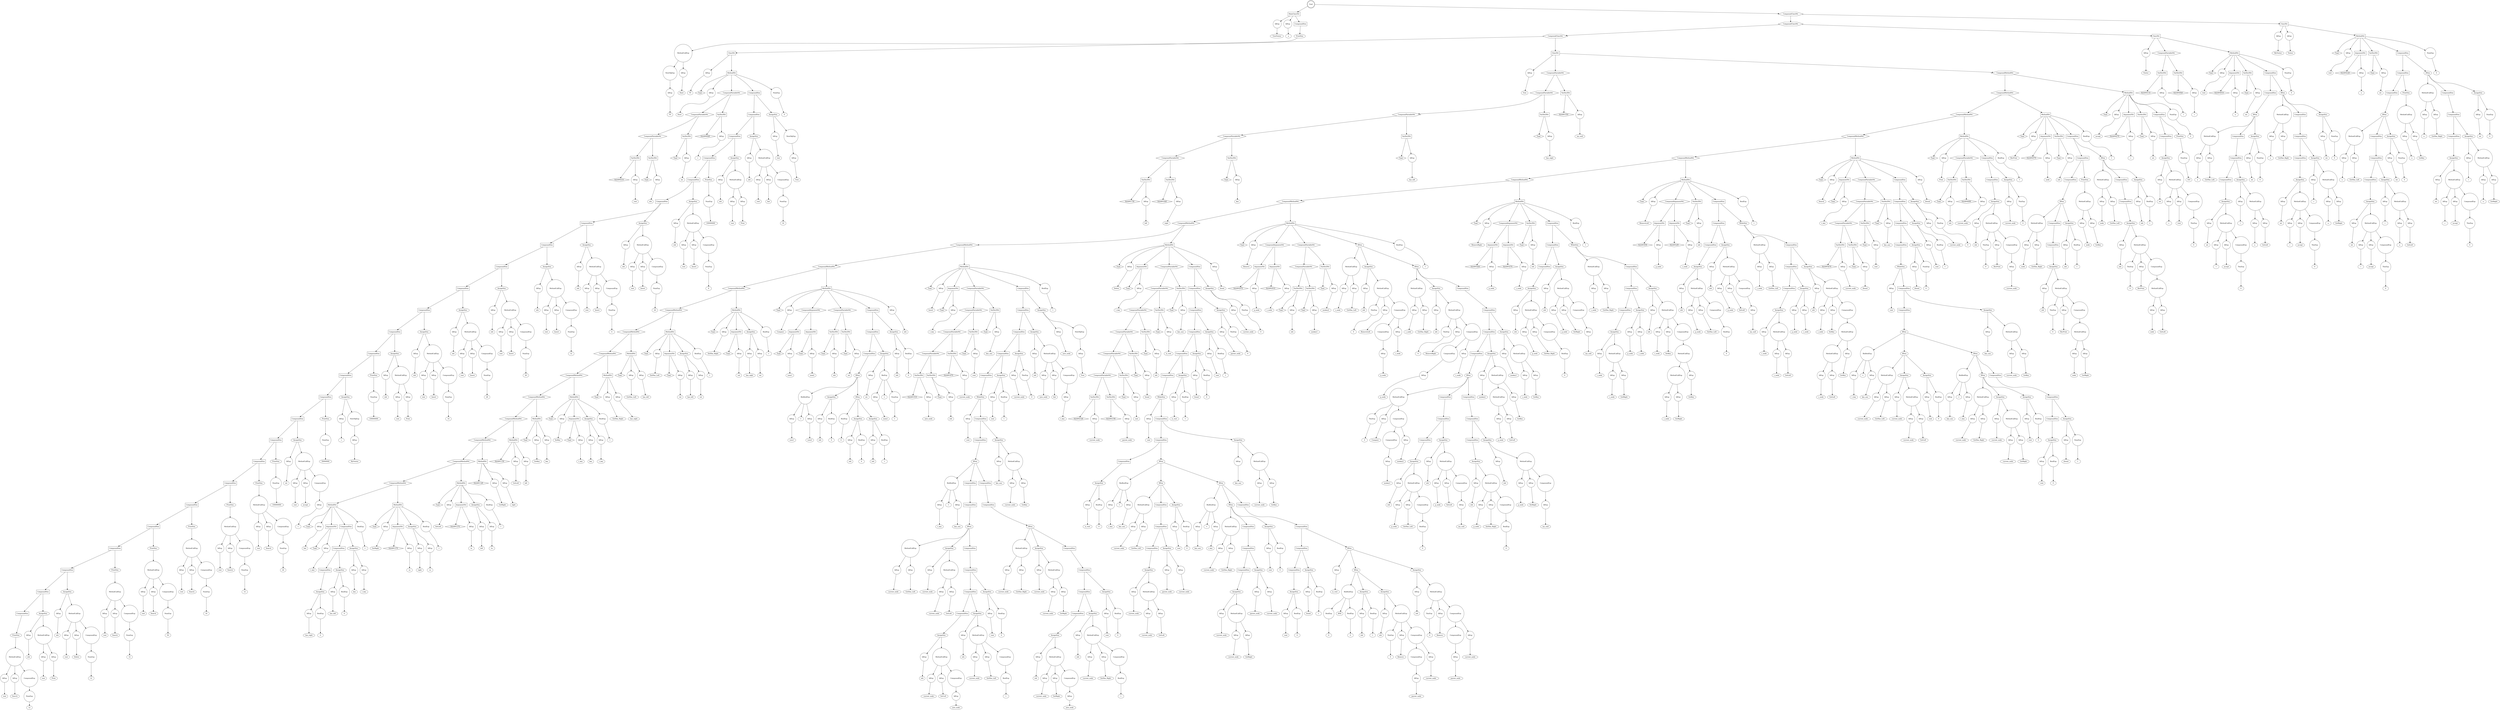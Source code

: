 digraph my_graph {
-1261379072;
-1261379072[label = "Goal", shape = "doublecircle"];
-1261379072->-1261434320;
-1261434320[label = "MainClassNtt", shape = "box"];
-1261434320->-1261433984
-1261433984[label = "IdExp", shape = "circle"];
-1261433984->-1261433968;
-1261433968[label = "TreeVisitor"];
-1261434320->-1261434032
-1261434032[label = "IdExp", shape = "circle"];
-1261434032->-1261434016;
-1261434016[label = "a"];
-1261434320->-1261434272;
-1261434272[label = "CompoundStm", shape = "polygon"];
-1261434272->-1259339120;
-1259339120[label = "PrintStm", shape = "ellipse"];
-1259339120->-1261434224
-1261434224[label = "MethodCallExp", shape = "circle"];
-1261434224->-1261434128
-1261434128[label = "NewObjExp", shape = "circle"];
-1261434128->-1261434080
-1261434080[label = "IdExp", shape = "circle"];
-1261434080->-1261434064;
-1261434064[label = "TV"];
-1261434224->-1261434176
-1261434176[label = "IdExp", shape = "circle"];
-1261434176->-1261434160;
-1261434160[label = "Start"];
-1261379072->-1261379024;
-1261379024[label = "CompoundClassNtt", shape = "hexagon"];
-1261379024->-1261382048;
-1261382048[label = "CompoundClassNtt", shape = "hexagon"];
-1261382048->-1261384832;
-1261384832[label = "CompoundClassNtt", shape = "hexagon"];
-1261384832->-1261430336;
-1261430336[label = "ClassNtt", shape = "box"];
-1261430336->-1261434368
-1261434368[label = "IdExp", shape = "circle"];
-1261434368->-1261434352;
-1261434352[label = "TV"];
-1261430336->-1250949424;
-1250949424[label = "MethodNtt", shape = "box"];
-1250949424->-1259339184;
-1259339184[label = "Type", shape = "diamond" ];
-1250949424->-1261434416
-1261434416[label = "IdExp", shape = "circle"];
-1261434416->-1261434400;
-1261434400[label = "Start"];
-1250949424->-1261435184;
-1261435184[label = "CompoundVariableNtt", shape = "hexagon"];
-1261435184->-1261434944;
-1261434944[label = "CompoundVariableNtt", shape = "hexagon"];
-1261434944->-1261434800;
-1261434800[label = "CompoundVariableNtt", shape = "hexagon"];
-1261434800->-1261434608;
-1261434608[label = "VarDeclNtt", shape = "box"];
-1261434608->-1261434512;
-1261434512[label = "0xb4f00210", shape = "diamond" ];
-1261434608->-1261434560
-1261434560[label = "IdExp", shape = "circle"];
-1261434560->-1261434544;
-1261434544[label = "root"];
-1261434800->-1261434752;
-1261434752[label = "VarDeclNtt", shape = "box"];
-1261434752->-1259339376;
-1259339376[label = "Type", shape = "diamond" ];
-1261434752->-1261434704
-1261434704[label = "IdExp", shape = "circle"];
-1261434704->-1261434688;
-1261434688[label = "ntb"];
-1261434944->-1261434896;
-1261434896[label = "VarDeclNtt", shape = "box"];
-1261434896->-1259339472;
-1259339472[label = "Type", shape = "diamond" ];
-1261434896->-1261434848
-1261434848[label = "IdExp", shape = "circle"];
-1261434848->-1261434832;
-1261434832[label = "nti"];
-1261435184->-1261435136;
-1261435136[label = "VarDeclNtt", shape = "box"];
-1261435136->-1261435040;
-1261435040[label = "0xb4f000d0", shape = "diamond" ];
-1261435136->-1261435088
-1261435088[label = "IdExp", shape = "circle"];
-1261435088->-1261435072;
-1261435072[label = "v"];
-1250949424->-1261430192;
-1261430192[label = "CompoundStm", shape = "polygon"];
-1261430192->-1261430144;
-1261430144[label = "CompoundStm", shape = "polygon"];
-1261430144->-1261430096;
-1261430096[label = "CompoundStm", shape = "polygon"];
-1261430096->-1261430048;
-1261430048[label = "CompoundStm", shape = "polygon"];
-1261430048->-1261430000;
-1261430000[label = "CompoundStm", shape = "polygon"];
-1261430000->-1261429952;
-1261429952[label = "CompoundStm", shape = "polygon"];
-1261429952->-1261429904;
-1261429904[label = "CompoundStm", shape = "polygon"];
-1261429904->-1261429856;
-1261429856[label = "CompoundStm", shape = "polygon"];
-1261429856->-1261429808;
-1261429808[label = "CompoundStm", shape = "polygon"];
-1261429808->-1261429760;
-1261429760[label = "CompoundStm", shape = "polygon"];
-1261429760->-1261429712;
-1261429712[label = "CompoundStm", shape = "polygon"];
-1261429712->-1261429664;
-1261429664[label = "CompoundStm", shape = "polygon"];
-1261429664->-1261429616;
-1261429616[label = "CompoundStm", shape = "polygon"];
-1261429616->-1261429568;
-1261429568[label = "CompoundStm", shape = "polygon"];
-1261429568->-1261429520;
-1261429520[label = "CompoundStm", shape = "polygon"];
-1261429520->-1261429472;
-1261429472[label = "CompoundStm", shape = "polygon"];
-1261429472->-1261429424;
-1261429424[label = "CompoundStm", shape = "polygon"];
-1261429424->-1261429376;
-1261429376[label = "CompoundStm", shape = "polygon"];
-1261429376->-1261429328;
-1261429328[label = "CompoundStm", shape = "polygon"];
-1261429328->-1261429280;
-1261429280[label = "CompoundStm", shape = "polygon"];
-1261429280->-1261429232;
-1261429232[label = "CompoundStm", shape = "polygon"];
-1261429232->-1261429184;
-1261429184[label = "CompoundStm", shape = "polygon"];
-1261429184->-1261429136;
-1261429136[label = "CompoundStm", shape = "polygon"];
-1261429136->-1261429088;
-1261429088[label = "CompoundStm", shape = "polygon"];
-1261429088->-1261429040;
-1261429040[label = "CompoundStm", shape = "polygon"];
-1261429040->-1259333776;
-1259333776[label = "PrintStm", shape = "ellipse"];
-1259333776->-1261428992
-1261428992[label = "MethodCallExp", shape = "circle"];
-1261428992->-1261428800
-1261428800[label = "IdExp", shape = "circle"];
-1261428800->-1261428784;
-1261428784[label = "root"];
-1261428992->-1261428848
-1261428848[label = "IdExp", shape = "circle"];
-1261428848->-1261428832;
-1261428832[label = "Search"];
-1261428992->-1261428944;
-1261428944[label = "CompoundExp", shape = "circle"];
-1261428944->-1261428896
-1261428896[label = "NumExp", shape = "circle"];
-1261428896->-1261428880;
-1261428880[label = "12"];
-1261429088->-1261428752;
-1261428752[label = "AssignStm", shape = "ellipse"];
-1261428752->-1261428560
-1261428560[label = "IdExp", shape = "circle"];
-1261428560->-1261428544;
-1261428544[label = "ntb"];
-1261428752->-1261428704
-1261428704[label = "MethodCallExp", shape = "circle"];
-1261428704->-1261428608
-1261428608[label = "IdExp", shape = "circle"];
-1261428608->-1261428592;
-1261428592[label = "root"];
-1261428704->-1261428656
-1261428656[label = "IdExp", shape = "circle"];
-1261428656->-1261428640;
-1261428640[label = "Print"];
-1261429136->-1261428512;
-1261428512[label = "AssignStm", shape = "ellipse"];
-1261428512->-1261428224
-1261428224[label = "IdExp", shape = "circle"];
-1261428224->-1261428208;
-1261428208[label = "ntb"];
-1261428512->-1261428464
-1261428464[label = "MethodCallExp", shape = "circle"];
-1261428464->-1261428272
-1261428272[label = "IdExp", shape = "circle"];
-1261428272->-1261428256;
-1261428256[label = "root"];
-1261428464->-1261428320
-1261428320[label = "IdExp", shape = "circle"];
-1261428320->-1261428304;
-1261428304[label = "Delete"];
-1261428464->-1261428416;
-1261428416[label = "CompoundExp", shape = "circle"];
-1261428416->-1261428368
-1261428368[label = "NumExp", shape = "circle"];
-1261428368->-1261428352;
-1261428352[label = "12"];
-1261429184->-1259337552;
-1259337552[label = "PrintStm", shape = "ellipse"];
-1259337552->-1261428176
-1261428176[label = "MethodCallExp", shape = "circle"];
-1261428176->-1261427984
-1261427984[label = "IdExp", shape = "circle"];
-1261427984->-1261427968;
-1261427968[label = "root"];
-1261428176->-1261428032
-1261428032[label = "IdExp", shape = "circle"];
-1261428032->-1261428016;
-1261428016[label = "Search"];
-1261428176->-1261428128;
-1261428128[label = "CompoundExp", shape = "circle"];
-1261428128->-1261428080
-1261428080[label = "NumExp", shape = "circle"];
-1261428080->-1261428064;
-1261428064[label = "12"];
-1261429232->-1259337456;
-1259337456[label = "PrintStm", shape = "ellipse"];
-1259337456->-1261427936
-1261427936[label = "MethodCallExp", shape = "circle"];
-1261427936->-1261427744
-1261427744[label = "IdExp", shape = "circle"];
-1261427744->-1261427728;
-1261427728[label = "root"];
-1261427936->-1261427792
-1261427792[label = "IdExp", shape = "circle"];
-1261427792->-1261427776;
-1261427776[label = "Search"];
-1261427936->-1261427888;
-1261427888[label = "CompoundExp", shape = "circle"];
-1261427888->-1261427840
-1261427840[label = "NumExp", shape = "circle"];
-1261427840->-1261427824;
-1261427824[label = "50"];
-1261429280->-1259337360;
-1259337360[label = "PrintStm", shape = "ellipse"];
-1259337360->-1261433840
-1261433840[label = "MethodCallExp", shape = "circle"];
-1261433840->-1261433648
-1261433648[label = "IdExp", shape = "circle"];
-1261433648->-1261433632;
-1261433632[label = "root"];
-1261433840->-1261433696
-1261433696[label = "IdExp", shape = "circle"];
-1261433696->-1261433680;
-1261433680[label = "Search"];
-1261433840->-1261433792;
-1261433792[label = "CompoundExp", shape = "circle"];
-1261433792->-1261433744
-1261433744[label = "NumExp", shape = "circle"];
-1261433744->-1261433728;
-1261433728[label = "16"];
-1261429328->-1259337264;
-1259337264[label = "PrintStm", shape = "ellipse"];
-1259337264->-1261433600
-1261433600[label = "MethodCallExp", shape = "circle"];
-1261433600->-1261433408
-1261433408[label = "IdExp", shape = "circle"];
-1261433408->-1261433392;
-1261433392[label = "root"];
-1261433600->-1261433456
-1261433456[label = "IdExp", shape = "circle"];
-1261433456->-1261433440;
-1261433440[label = "Search"];
-1261433600->-1261433552;
-1261433552[label = "CompoundExp", shape = "circle"];
-1261433552->-1261433504
-1261433504[label = "NumExp", shape = "circle"];
-1261433504->-1261433488;
-1261433488[label = "12"];
-1261429376->-1259337168;
-1259337168[label = "PrintStm", shape = "ellipse"];
-1259337168->-1261433360
-1261433360[label = "MethodCallExp", shape = "circle"];
-1261433360->-1261433168
-1261433168[label = "IdExp", shape = "circle"];
-1261433168->-1261433152;
-1261433152[label = "root"];
-1261433360->-1261433216
-1261433216[label = "IdExp", shape = "circle"];
-1261433216->-1261433200;
-1261433200[label = "Search"];
-1261433360->-1261433312;
-1261433312[label = "CompoundExp", shape = "circle"];
-1261433312->-1261433264
-1261433264[label = "NumExp", shape = "circle"];
-1261433264->-1261433248;
-1261433248[label = "24"];
-1261429424->-1259337040;
-1259337040[label = "PrintStm", shape = "ellipse"];
-1259337040->-1261433120
-1261433120[label = "NumExp", shape = "circle"];
-1261433120->-1261433104;
-1261433104[label = "100000000"];
-1261429472->-1261433072;
-1261433072[label = "AssignStm", shape = "ellipse"];
-1261433072->-1261432784
-1261432784[label = "IdExp", shape = "circle"];
-1261432784->-1261432768;
-1261432768[label = "nti"];
-1261433072->-1261433024
-1261433024[label = "MethodCallExp", shape = "circle"];
-1261433024->-1261432832
-1261432832[label = "IdExp", shape = "circle"];
-1261432832->-1261432816;
-1261432816[label = "root"];
-1261433024->-1261432880
-1261432880[label = "IdExp", shape = "circle"];
-1261432880->-1261432864;
-1261432864[label = "accept"];
-1261433024->-1261432976;
-1261432976[label = "CompoundExp", shape = "circle"];
-1261432976->-1261432928
-1261432928[label = "IdExp", shape = "circle"];
-1261432928->-1261432912;
-1261432912[label = "v"];
-1261429520->-1259336848;
-1259336848[label = "PrintStm", shape = "ellipse"];
-1259336848->-1261432736
-1261432736[label = "NumExp", shape = "circle"];
-1261432736->-1261432720;
-1261432720[label = "50000000"];
-1261429568->-1261432688;
-1261432688[label = "AssignStm", shape = "ellipse"];
-1261432688->-1261432544
-1261432544[label = "IdExp", shape = "circle"];
-1261432544->-1261432528;
-1261432528[label = "v"];
-1261432688->-1261432640
-1261432640[label = "NewObjExp", shape = "circle"];
-1261432640->-1261432592
-1261432592[label = "IdExp", shape = "circle"];
-1261432592->-1261432576;
-1261432576[label = "MyVisitor"];
-1261429616->-1259336752;
-1259336752[label = "PrintStm", shape = "ellipse"];
-1259336752->-1261432496
-1261432496[label = "NumExp", shape = "circle"];
-1261432496->-1261432480;
-1261432480[label = "100000000"];
-1261429664->-1261432448;
-1261432448[label = "AssignStm", shape = "ellipse"];
-1261432448->-1261432256
-1261432256[label = "IdExp", shape = "circle"];
-1261432256->-1261432240;
-1261432240[label = "ntb"];
-1261432448->-1261432400
-1261432400[label = "MethodCallExp", shape = "circle"];
-1261432400->-1261432304
-1261432304[label = "IdExp", shape = "circle"];
-1261432304->-1261432288;
-1261432288[label = "root"];
-1261432400->-1261432352
-1261432352[label = "IdExp", shape = "circle"];
-1261432352->-1261432336;
-1261432336[label = "Print"];
-1261429712->-1261432208;
-1261432208[label = "AssignStm", shape = "ellipse"];
-1261432208->-1261431920
-1261431920[label = "IdExp", shape = "circle"];
-1261431920->-1261431904;
-1261431904[label = "ntb"];
-1261432208->-1261432160
-1261432160[label = "MethodCallExp", shape = "circle"];
-1261432160->-1261431968
-1261431968[label = "IdExp", shape = "circle"];
-1261431968->-1261431952;
-1261431952[label = "root"];
-1261432160->-1261432016
-1261432016[label = "IdExp", shape = "circle"];
-1261432016->-1261432000;
-1261432000[label = "Insert"];
-1261432160->-1261432112;
-1261432112[label = "CompoundExp", shape = "circle"];
-1261432112->-1261432064
-1261432064[label = "NumExp", shape = "circle"];
-1261432064->-1261432048;
-1261432048[label = "14"];
-1261429760->-1261431872;
-1261431872[label = "AssignStm", shape = "ellipse"];
-1261431872->-1261431584
-1261431584[label = "IdExp", shape = "circle"];
-1261431584->-1261431568;
-1261431568[label = "ntb"];
-1261431872->-1261431824
-1261431824[label = "MethodCallExp", shape = "circle"];
-1261431824->-1261431632
-1261431632[label = "IdExp", shape = "circle"];
-1261431632->-1261431616;
-1261431616[label = "root"];
-1261431824->-1261431680
-1261431680[label = "IdExp", shape = "circle"];
-1261431680->-1261431664;
-1261431664[label = "Insert"];
-1261431824->-1261431776;
-1261431776[label = "CompoundExp", shape = "circle"];
-1261431776->-1261431728
-1261431728[label = "NumExp", shape = "circle"];
-1261431728->-1261431712;
-1261431712[label = "28"];
-1261429808->-1261431536;
-1261431536[label = "AssignStm", shape = "ellipse"];
-1261431536->-1261431248
-1261431248[label = "IdExp", shape = "circle"];
-1261431248->-1261431232;
-1261431232[label = "ntb"];
-1261431536->-1261431488
-1261431488[label = "MethodCallExp", shape = "circle"];
-1261431488->-1261431296
-1261431296[label = "IdExp", shape = "circle"];
-1261431296->-1261431280;
-1261431280[label = "root"];
-1261431488->-1261431344
-1261431344[label = "IdExp", shape = "circle"];
-1261431344->-1261431328;
-1261431328[label = "Insert"];
-1261431488->-1261431440;
-1261431440[label = "CompoundExp", shape = "circle"];
-1261431440->-1261431392
-1261431392[label = "NumExp", shape = "circle"];
-1261431392->-1261431376;
-1261431376[label = "20"];
-1261429856->-1261431200;
-1261431200[label = "AssignStm", shape = "ellipse"];
-1261431200->-1261430912
-1261430912[label = "IdExp", shape = "circle"];
-1261430912->-1261430896;
-1261430896[label = "ntb"];
-1261431200->-1261431152
-1261431152[label = "MethodCallExp", shape = "circle"];
-1261431152->-1261430960
-1261430960[label = "IdExp", shape = "circle"];
-1261430960->-1261430944;
-1261430944[label = "root"];
-1261431152->-1261431008
-1261431008[label = "IdExp", shape = "circle"];
-1261431008->-1261430992;
-1261430992[label = "Insert"];
-1261431152->-1261431104;
-1261431104[label = "CompoundExp", shape = "circle"];
-1261431104->-1261431056
-1261431056[label = "NumExp", shape = "circle"];
-1261431056->-1261431040;
-1261431040[label = "12"];
-1261429904->-1261430864;
-1261430864[label = "AssignStm", shape = "ellipse"];
-1261430864->-1261436720
-1261436720[label = "IdExp", shape = "circle"];
-1261436720->-1261436704;
-1261436704[label = "ntb"];
-1261430864->-1261430816
-1261430816[label = "MethodCallExp", shape = "circle"];
-1261430816->-1261436768
-1261436768[label = "IdExp", shape = "circle"];
-1261436768->-1261436752;
-1261436752[label = "root"];
-1261430816->-1261436816
-1261436816[label = "IdExp", shape = "circle"];
-1261436816->-1261436800;
-1261436800[label = "Insert"];
-1261430816->-1261436912;
-1261436912[label = "CompoundExp", shape = "circle"];
-1261436912->-1261436864
-1261436864[label = "NumExp", shape = "circle"];
-1261436864->-1261436848;
-1261436848[label = "4"];
-1261429952->-1261436672;
-1261436672[label = "AssignStm", shape = "ellipse"];
-1261436672->-1261436384
-1261436384[label = "IdExp", shape = "circle"];
-1261436384->-1261436368;
-1261436368[label = "ntb"];
-1261436672->-1261436624
-1261436624[label = "MethodCallExp", shape = "circle"];
-1261436624->-1261436432
-1261436432[label = "IdExp", shape = "circle"];
-1261436432->-1261436416;
-1261436416[label = "root"];
-1261436624->-1261436480
-1261436480[label = "IdExp", shape = "circle"];
-1261436480->-1261436464;
-1261436464[label = "Insert"];
-1261436624->-1261436576;
-1261436576[label = "CompoundExp", shape = "circle"];
-1261436576->-1261436528
-1261436528[label = "NumExp", shape = "circle"];
-1261436528->-1261436512;
-1261436512[label = "24"];
-1261430000->-1261436336;
-1261436336[label = "AssignStm", shape = "ellipse"];
-1261436336->-1261436048
-1261436048[label = "IdExp", shape = "circle"];
-1261436048->-1261436032;
-1261436032[label = "ntb"];
-1261436336->-1261436288
-1261436288[label = "MethodCallExp", shape = "circle"];
-1261436288->-1261436096
-1261436096[label = "IdExp", shape = "circle"];
-1261436096->-1261436080;
-1261436080[label = "root"];
-1261436288->-1261436144
-1261436144[label = "IdExp", shape = "circle"];
-1261436144->-1261436128;
-1261436128[label = "Insert"];
-1261436288->-1261436240;
-1261436240[label = "CompoundExp", shape = "circle"];
-1261436240->-1261436192
-1261436192[label = "NumExp", shape = "circle"];
-1261436192->-1261436176;
-1261436176[label = "8"];
-1261430048->-1259335920;
-1259335920[label = "PrintStm", shape = "ellipse"];
-1259335920->-1261436000
-1261436000[label = "NumExp", shape = "circle"];
-1261436000->-1261435984;
-1261435984[label = "100000000"];
-1261430096->-1261435952;
-1261435952[label = "AssignStm", shape = "ellipse"];
-1261435952->-1261435760
-1261435760[label = "IdExp", shape = "circle"];
-1261435760->-1261435744;
-1261435744[label = "ntb"];
-1261435952->-1261435904
-1261435904[label = "MethodCallExp", shape = "circle"];
-1261435904->-1261435808
-1261435808[label = "IdExp", shape = "circle"];
-1261435808->-1261435792;
-1261435792[label = "root"];
-1261435904->-1261435856
-1261435856[label = "IdExp", shape = "circle"];
-1261435856->-1261435840;
-1261435840[label = "Print"];
-1261430144->-1261435712;
-1261435712[label = "AssignStm", shape = "ellipse"];
-1261435712->-1261435424
-1261435424[label = "IdExp", shape = "circle"];
-1261435424->-1261435408;
-1261435408[label = "ntb"];
-1261435712->-1261435664
-1261435664[label = "MethodCallExp", shape = "circle"];
-1261435664->-1261435472
-1261435472[label = "IdExp", shape = "circle"];
-1261435472->-1261435456;
-1261435456[label = "root"];
-1261435664->-1261435520
-1261435520[label = "IdExp", shape = "circle"];
-1261435520->-1261435504;
-1261435504[label = "Init"];
-1261435664->-1261435616;
-1261435616[label = "CompoundExp", shape = "circle"];
-1261435616->-1261435568
-1261435568[label = "NumExp", shape = "circle"];
-1261435568->-1261435552;
-1261435552[label = "16"];
-1261430192->-1261435376;
-1261435376[label = "AssignStm", shape = "ellipse"];
-1261435376->-1261435232
-1261435232[label = "IdExp", shape = "circle"];
-1261435232->-1261435216;
-1261435216[label = "root"];
-1261435376->-1261435328
-1261435328[label = "NewObjExp", shape = "circle"];
-1261435328->-1261435280
-1261435280[label = "IdExp", shape = "circle"];
-1261435280->-1261435264;
-1261435264[label = "Tree"];
-1250949424->-1261430240
-1261430240[label = "NumExp", shape = "circle"];
-1261430240->-1261430224;
-1261430224[label = "0"];
-1261384832->-1261384784;
-1261384784[label = "ClassNtt", shape = "box"];
-1261384784->-1261430432
-1261430432[label = "IdExp", shape = "circle"];
-1261430432->-1261430416;
-1261430416[label = "Tree"];
-1261384784->-1261425440;
-1261425440[label = "CompoundVariableNtt", shape = "hexagon"];
-1261425440->-1261425200;
-1261425200[label = "CompoundVariableNtt", shape = "hexagon"];
-1261425200->-1261425056;
-1261425056[label = "CompoundVariableNtt", shape = "hexagon"];
-1261425056->-1261424912;
-1261424912[label = "CompoundVariableNtt", shape = "hexagon"];
-1261424912->-1261424768;
-1261424768[label = "CompoundVariableNtt", shape = "hexagon"];
-1261424768->-1261430624;
-1261430624[label = "VarDeclNtt", shape = "box"];
-1261430624->-1261430528;
-1261430528[label = "0xb4f01730", shape = "diamond" ];
-1261430624->-1261430576
-1261430576[label = "IdExp", shape = "circle"];
-1261430576->-1261430560;
-1261430560[label = "left"];
-1261424768->-1261424720;
-1261424720[label = "VarDeclNtt", shape = "box"];
-1261424720->-1261430768;
-1261430768[label = "0xb4f016d0", shape = "diamond" ];
-1261424720->-1261424672
-1261424672[label = "IdExp", shape = "circle"];
-1261424672->-1261424656;
-1261424656[label = "right"];
-1261424912->-1261424864;
-1261424864[label = "VarDeclNtt", shape = "box"];
-1261424864->-1259334032;
-1259334032[label = "Type", shape = "diamond" ];
-1261424864->-1261424816
-1261424816[label = "IdExp", shape = "circle"];
-1261424816->-1261424800;
-1261424800[label = "key"];
-1261425056->-1261425008;
-1261425008[label = "VarDeclNtt", shape = "box"];
-1261425008->-1259334128;
-1259334128[label = "Type", shape = "diamond" ];
-1261425008->-1261424960
-1261424960[label = "IdExp", shape = "circle"];
-1261424960->-1261424944;
-1261424944[label = "has_left"];
-1261425200->-1261425152;
-1261425152[label = "VarDeclNtt", shape = "box"];
-1261425152->-1259334224;
-1259334224[label = "Type", shape = "diamond" ];
-1261425152->-1261425104
-1261425104[label = "IdExp", shape = "circle"];
-1261425104->-1261425088;
-1261425088[label = "has_right"];
-1261425440->-1261425392;
-1261425392[label = "VarDeclNtt", shape = "box"];
-1261425392->-1261425296;
-1261425296[label = "0xb4f01550", shape = "diamond" ];
-1261425392->-1261425344
-1261425344[label = "IdExp", shape = "circle"];
-1261425344->-1261425328;
-1261425328[label = "my_null"];
-1261384784->-1261384736;
-1261384736[label = "CompoundMethodNtt", shape = "hexagon"];
-1261384736->-1261389872;
-1261389872[label = "CompoundMethodNtt", shape = "hexagon"];
-1261389872->-1261393472;
-1261393472[label = "CompoundMethodNtt", shape = "hexagon"];
-1261393472->-1261392368;
-1261392368[label = "CompoundMethodNtt", shape = "hexagon"];
-1261392368->-1261394528;
-1261394528[label = "CompoundMethodNtt", shape = "hexagon"];
-1261394528->-1261397840;
-1261397840[label = "CompoundMethodNtt", shape = "hexagon"];
-1261397840->-1261401152;
-1261401152[label = "CompoundMethodNtt", shape = "hexagon"];
-1261401152->-1261408304;
-1261408304[label = "CompoundMethodNtt", shape = "hexagon"];
-1261408304->-1261413296;
-1261413296[label = "CompoundMethodNtt", shape = "hexagon"];
-1261413296->-1261419632;
-1261419632[label = "CompoundMethodNtt", shape = "hexagon"];
-1261419632->-1261423664;
-1261423664[label = "CompoundMethodNtt", shape = "hexagon"];
-1261423664->-1261423184;
-1261423184[label = "CompoundMethodNtt", shape = "hexagon"];
-1261423184->-1261422704;
-1261422704[label = "CompoundMethodNtt", shape = "hexagon"];
-1261422704->-1261422560;
-1261422560[label = "CompoundMethodNtt", shape = "hexagon"];
-1261422560->-1261422416;
-1261422416[label = "CompoundMethodNtt", shape = "hexagon"];
-1261422416->-1261421936;
-1261421936[label = "CompoundMethodNtt", shape = "hexagon"];
-1261421936->-1261421792;
-1261421792[label = "CompoundMethodNtt", shape = "hexagon"];
-1261421792->-1261427696;
-1261427696[label = "CompoundMethodNtt", shape = "hexagon"];
-1261427696->-1261427456;
-1261427456[label = "CompoundMethodNtt", shape = "hexagon"];
-1261427456->-1261426880;
-1261426880[label = "CompoundMethodNtt", shape = "hexagon"];
-1261426880->-1250949936;
-1250949936[label = "MethodNtt", shape = "box"];
-1250949936->-1259334416;
-1259334416[label = "Type", shape = "diamond" ];
-1250949936->-1261425488
-1261425488[label = "IdExp", shape = "circle"];
-1261425488->-1261425472;
-1261425472[label = "Init"];
-1250949936->-1261425584;
-1261425584[label = "ArgumentNtt", shape = "box"];
-1261425584->-1259334480;
-1259334480[label = "Type", shape = "diamond" ];
-1261425584->-1261425536
-1261425536[label = "IdExp", shape = "circle"];
-1261425536->-1261425520;
-1261425520[label = "v_key"];
-1250949936->-1261426208;
-1261426208[label = "CompoundStm", shape = "polygon"];
-1261426208->-1261426160;
-1261426160[label = "CompoundStm", shape = "polygon"];
-1261426160->-1261426112;
-1261426112[label = "CompoundStm", shape = "polygon"];
-1261426112->-1261426064;
-1261426064[label = "AssignStm", shape = "ellipse"];
-1261426064->-1261425968
-1261425968[label = "IdExp", shape = "circle"];
-1261425968->-1261425952;
-1261425952[label = "has_right"];
-1261426064->-1261426016
-1261426016[label = "BoolExp", shape = "circle"];
-1261426016->-1261426000;
-1261426000[label = "0"];
-1261426160->-1261425920;
-1261425920[label = "AssignStm", shape = "ellipse"];
-1261425920->-1261425824
-1261425824[label = "IdExp", shape = "circle"];
-1261425824->-1261425808;
-1261425808[label = "has_left"];
-1261425920->-1261425872
-1261425872[label = "BoolExp", shape = "circle"];
-1261425872->-1261425856;
-1261425856[label = "0"];
-1261426208->-1261425776;
-1261425776[label = "AssignStm", shape = "ellipse"];
-1261425776->-1261425680
-1261425680[label = "IdExp", shape = "circle"];
-1261425680->-1261425664;
-1261425664[label = "key"];
-1261425776->-1261425728
-1261425728[label = "IdExp", shape = "circle"];
-1261425728->-1261425712;
-1261425712[label = "v_key"];
-1250949936->-1261426256
-1261426256[label = "BoolExp", shape = "circle"];
-1261426256->-1261426240;
-1261426240[label = "1"];
-1261426880->-1250950128;
-1250950128[label = "MethodNtt", shape = "box"];
-1250950128->-1259334704;
-1259334704[label = "Type", shape = "diamond" ];
-1250950128->-1261426352
-1261426352[label = "IdExp", shape = "circle"];
-1261426352->-1261426336;
-1261426336[label = "SetRight"];
-1250950128->-1261426544;
-1261426544[label = "ArgumentNtt", shape = "box"];
-1261426544->-1261426448;
-1261426448[label = "0xb4f01370", shape = "diamond" ];
-1261426544->-1261426496
-1261426496[label = "IdExp", shape = "circle"];
-1261426496->-1261426480;
-1261426480[label = "rn"];
-1250950128->-1261426736;
-1261426736[label = "AssignStm", shape = "ellipse"];
-1261426736->-1261426640
-1261426640[label = "IdExp", shape = "circle"];
-1261426640->-1261426624;
-1261426624[label = "right"];
-1261426736->-1261426688
-1261426688[label = "IdExp", shape = "circle"];
-1261426688->-1261426672;
-1261426672[label = "rn"];
-1250950128->-1261426832
-1261426832[label = "BoolExp", shape = "circle"];
-1261426832->-1261426816;
-1261426816[label = "1"];
-1261427456->-1250950320;
-1250950320[label = "MethodNtt", shape = "box"];
-1250950320->-1259334960;
-1259334960[label = "Type", shape = "diamond" ];
-1250950320->-1261426928
-1261426928[label = "IdExp", shape = "circle"];
-1261426928->-1261426912;
-1261426912[label = "SetLeft"];
-1250950320->-1261427120;
-1261427120[label = "ArgumentNtt", shape = "box"];
-1261427120->-1261427024;
-1261427024[label = "0xb4f01270", shape = "diamond" ];
-1261427120->-1261427072
-1261427072[label = "IdExp", shape = "circle"];
-1261427072->-1261427056;
-1261427056[label = "ln"];
-1250950320->-1261427312;
-1261427312[label = "AssignStm", shape = "ellipse"];
-1261427312->-1261427216
-1261427216[label = "IdExp", shape = "circle"];
-1261427216->-1261427200;
-1261427200[label = "left"];
-1261427312->-1261427264
-1261427264[label = "IdExp", shape = "circle"];
-1261427264->-1261427248;
-1261427248[label = "ln"];
-1250950320->-1261427408
-1261427408[label = "BoolExp", shape = "circle"];
-1261427408->-1261427392;
-1261427392[label = "1"];
-1261427696->-1250950448;
-1250950448[label = "MethodNtt", shape = "box"];
-1250950448->-1261427552;
-1261427552[label = "0xb4f011d0", shape = "diamond" ];
-1250950448->-1261427600
-1261427600[label = "IdExp", shape = "circle"];
-1261427600->-1261427584;
-1261427584[label = "GetRight"];
-1250950448->-1261427648
-1261427648[label = "IdExp", shape = "circle"];
-1261427648->-1261427632;
-1261427632[label = "right"];
-1261421792->-1250950576;
-1250950576[label = "MethodNtt", shape = "box"];
-1250950576->-1261421648;
-1261421648[label = "0xb4f01150", shape = "diamond" ];
-1250950576->-1261421696
-1261421696[label = "IdExp", shape = "circle"];
-1261421696->-1261421680;
-1261421680[label = "GetLeft"];
-1250950576->-1261421744
-1261421744[label = "IdExp", shape = "circle"];
-1261421744->-1261421728;
-1261421728[label = "left"];
-1261421936->-1250950704;
-1250950704[label = "MethodNtt", shape = "box"];
-1250950704->-1259335472;
-1259335472[label = "Type", shape = "diamond" ];
-1250950704->-1261421840
-1261421840[label = "IdExp", shape = "circle"];
-1261421840->-1261421824;
-1261421824[label = "GetKey"];
-1250950704->-1261421888
-1261421888[label = "IdExp", shape = "circle"];
-1261421888->-1261421872;
-1261421872[label = "key"];
-1261422416->-1250950832;
-1250950832[label = "MethodNtt", shape = "box"];
-1250950832->-1259335600;
-1259335600[label = "Type", shape = "diamond" ];
-1250950832->-1261421984
-1261421984[label = "IdExp", shape = "circle"];
-1261421984->-1261421968;
-1261421968[label = "SetKey"];
-1250950832->-1261422080;
-1261422080[label = "ArgumentNtt", shape = "box"];
-1261422080->-1259331600;
-1259331600[label = "Type", shape = "diamond" ];
-1261422080->-1261422032
-1261422032[label = "IdExp", shape = "circle"];
-1261422032->-1261422016;
-1261422016[label = "v_key"];
-1250950832->-1261422272;
-1261422272[label = "AssignStm", shape = "ellipse"];
-1261422272->-1261422176
-1261422176[label = "IdExp", shape = "circle"];
-1261422176->-1261422160;
-1261422160[label = "key"];
-1261422272->-1261422224
-1261422224[label = "IdExp", shape = "circle"];
-1261422224->-1261422208;
-1261422208[label = "v_key"];
-1250950832->-1261422368
-1261422368[label = "BoolExp", shape = "circle"];
-1261422368->-1261422352;
-1261422352[label = "1"];
-1261422560->-1250950960;
-1250950960[label = "MethodNtt", shape = "box"];
-1250950960->-1259331728;
-1259331728[label = "Type", shape = "diamond" ];
-1250950960->-1261422464
-1261422464[label = "IdExp", shape = "circle"];
-1261422464->-1261422448;
-1261422448[label = "GetHas_Right"];
-1250950960->-1261422512
-1261422512[label = "IdExp", shape = "circle"];
-1261422512->-1261422496;
-1261422496[label = "has_right"];
-1261422704->-1250951088;
-1250951088[label = "MethodNtt", shape = "box"];
-1250951088->-1259331856;
-1259331856[label = "Type", shape = "diamond" ];
-1250951088->-1261422608
-1261422608[label = "IdExp", shape = "circle"];
-1261422608->-1261422592;
-1261422592[label = "GetHas_Left"];
-1250951088->-1261422656
-1261422656[label = "IdExp", shape = "circle"];
-1261422656->-1261422640;
-1261422640[label = "has_left"];
-1261423184->-1250943088;
-1250943088[label = "MethodNtt", shape = "box"];
-1250943088->-1259331984;
-1259331984[label = "Type", shape = "diamond" ];
-1250943088->-1261422752
-1261422752[label = "IdExp", shape = "circle"];
-1261422752->-1261422736;
-1261422736[label = "SetHas_Left"];
-1250943088->-1261422848;
-1261422848[label = "ArgumentNtt", shape = "box"];
-1261422848->-1259332080;
-1259332080[label = "Type", shape = "diamond" ];
-1261422848->-1261422800
-1261422800[label = "IdExp", shape = "circle"];
-1261422800->-1261422784;
-1261422784[label = "val"];
-1250943088->-1261423040;
-1261423040[label = "AssignStm", shape = "ellipse"];
-1261423040->-1261422944
-1261422944[label = "IdExp", shape = "circle"];
-1261422944->-1261422928;
-1261422928[label = "has_left"];
-1261423040->-1261422992
-1261422992[label = "IdExp", shape = "circle"];
-1261422992->-1261422976;
-1261422976[label = "val"];
-1250943088->-1261423136
-1261423136[label = "BoolExp", shape = "circle"];
-1261423136->-1261423120;
-1261423120[label = "1"];
-1261423664->-1250943216;
-1250943216[label = "MethodNtt", shape = "box"];
-1250943216->-1259332240;
-1259332240[label = "Type", shape = "diamond" ];
-1250943216->-1261423232
-1261423232[label = "IdExp", shape = "circle"];
-1261423232->-1261423216;
-1261423216[label = "SetHas_Right"];
-1250943216->-1261423328;
-1261423328[label = "ArgumentNtt", shape = "box"];
-1261423328->-1259332336;
-1259332336[label = "Type", shape = "diamond" ];
-1261423328->-1261423280
-1261423280[label = "IdExp", shape = "circle"];
-1261423280->-1261423264;
-1261423264[label = "val"];
-1250943216->-1261423520;
-1261423520[label = "AssignStm", shape = "ellipse"];
-1261423520->-1261423424
-1261423424[label = "IdExp", shape = "circle"];
-1261423424->-1261423408;
-1261423408[label = "has_right"];
-1261423520->-1261423472
-1261423472[label = "IdExp", shape = "circle"];
-1261423472->-1261423456;
-1261423456[label = "val"];
-1250943216->-1261423616
-1261423616[label = "BoolExp", shape = "circle"];
-1261423616->-1261423600;
-1261423600[label = "1"];
-1261419632->-1250943472;
-1250943472[label = "MethodNtt", shape = "box"];
-1250943472->-1259332464;
-1259332464[label = "Type", shape = "diamond" ];
-1250943472->-1261423712
-1261423712[label = "IdExp", shape = "circle"];
-1261423712->-1261423696;
-1261423696[label = "Compare"];
-1250943472->-1261424000;
-1261424000[label = "CompoundArgumentNtt", shape = "hexagon"];
-1261424000->-1261423808;
-1261423808[label = "ArgumentNtt", shape = "box"];
-1261423808->-1259332560;
-1259332560[label = "Type", shape = "diamond" ];
-1261423808->-1261423760
-1261423760[label = "IdExp", shape = "circle"];
-1261423760->-1261423744;
-1261423744[label = "num1"];
-1261424000->-1261423952;
-1261423952[label = "ArgumentNtt", shape = "box"];
-1261423952->-1259332656;
-1259332656[label = "Type", shape = "diamond" ];
-1261423952->-1261423904
-1261423904[label = "IdExp", shape = "circle"];
-1261423904->-1261423888;
-1261423888[label = "num2"];
-1250943472->-1261424288;
-1261424288[label = "CompoundVariableNtt", shape = "hexagon"];
-1261424288->-1261424096;
-1261424096[label = "VarDeclNtt", shape = "box"];
-1261424096->-1259332752;
-1259332752[label = "Type", shape = "diamond" ];
-1261424096->-1261424048
-1261424048[label = "IdExp", shape = "circle"];
-1261424048->-1261424032;
-1261424032[label = "ntb"];
-1261424288->-1261424240;
-1261424240[label = "VarDeclNtt", shape = "box"];
-1261424240->-1259332816;
-1259332816[label = "Type", shape = "diamond" ];
-1261424240->-1261424192
-1261424192[label = "IdExp", shape = "circle"];
-1261424192->-1261424176;
-1261424176[label = "nti"];
-1250943472->-1261419536;
-1261419536[label = "CompoundStm", shape = "polygon"];
-1261419536->-1261419488;
-1261419488[label = "CompoundStm", shape = "polygon"];
-1261419488->-1261419440;
-1261419440[label = "CompoundStm", shape = "polygon"];
-1261419440->-1261419392;
-1261419392[label = "IfStm", shape = "ellipse"];
-1261419392->-1261418672;
-1261418672[label = "BinBoolExp", shape = "circle"];
-1261418672->-1261418576
-1261418576[label = "IdExp", shape = "circle"];
-1261418576->-1261418560;
-1261418560[label = "num1"];
-1261418672->-1261418648;
-1261418648[label = "<" ];
-1261418672->-1261418624
-1261418624[label = "IdExp", shape = "circle"];
-1261418624->-1261418608;
-1261418608[label = "num2"];
-1261419392->-1261418816;
-1261418816[label = "AssignStm", shape = "ellipse"];
-1261418816->-1261418720
-1261418720[label = "IdExp", shape = "circle"];
-1261418720->-1261418704;
-1261418704[label = "ntb"];
-1261418816->-1261418768
-1261418768[label = "BoolExp", shape = "circle"];
-1261418768->-1261418752;
-1261418752[label = "0"];
-1261419392->-1261419344;
-1261419344[label = "IfStm", shape = "ellipse"];
-1261419344->-1261419008
-1261419008[label = "BoolExp", shape = "circle"];
-1261419008->-1261418992;
-1261418992[label = "0"];
-1261419344->-1261419152;
-1261419152[label = "AssignStm", shape = "ellipse"];
-1261419152->-1261419056
-1261419056[label = "IdExp", shape = "circle"];
-1261419056->-1261419040;
-1261419040[label = "ntb"];
-1261419152->-1261419104
-1261419104[label = "BoolExp", shape = "circle"];
-1261419104->-1261419088;
-1261419088[label = "0"];
-1261419344->-1261419296;
-1261419296[label = "AssignStm", shape = "ellipse"];
-1261419296->-1261419200
-1261419200[label = "IdExp", shape = "circle"];
-1261419200->-1261419184;
-1261419184[label = "ntb"];
-1261419296->-1261419248
-1261419248[label = "BoolExp", shape = "circle"];
-1261419248->-1261419232;
-1261419232[label = "1"];
-1261419488->-1261418528;
-1261418528[label = "AssignStm", shape = "ellipse"];
-1261418528->-1261424480
-1261424480[label = "IdExp", shape = "circle"];
-1261424480->-1261424464;
-1261424464[label = "nti"];
-1261418528->-1261424624;
-1261424624[label = "BinExp", shape = "circle"];
-1261424624->-1261424528
-1261424528[label = "IdExp", shape = "circle"];
-1261424528->-1261424512;
-1261424512[label = "num2"];
-1261424624->-1261424600;
-1261424600[label = "+" ];
-1261424624->-1261424576
-1261424576[label = "NumExp", shape = "circle"];
-1261424576->-1261424560;
-1261424560[label = "1"];
-1261419536->-1261424432;
-1261424432[label = "AssignStm", shape = "ellipse"];
-1261424432->-1261424336
-1261424336[label = "IdExp", shape = "circle"];
-1261424336->-1261424320;
-1261424320[label = "ntb"];
-1261424432->-1261424384
-1261424384[label = "BoolExp", shape = "circle"];
-1261424384->-1261424368;
-1261424368[label = "0"];
-1250943472->-1261419584
-1261419584[label = "IdExp", shape = "circle"];
-1261419584->-1261419568;
-1261419568[label = "ntb"];
-1261413296->-1250943792;
-1250943792[label = "MethodNtt", shape = "box"];
-1250943792->-1259333232;
-1259333232[label = "Type", shape = "diamond" ];
-1250943792->-1261419680
-1261419680[label = "IdExp", shape = "circle"];
-1261419680->-1261419664;
-1261419664[label = "Insert"];
-1250943792->-1261419776;
-1261419776[label = "ArgumentNtt", shape = "box"];
-1261419776->-1259333296;
-1259333296[label = "Type", shape = "diamond" ];
-1261419776->-1261419728
-1261419728[label = "IdExp", shape = "circle"];
-1261419728->-1261419712;
-1261419712[label = "v_key"];
-1250943792->-1261420736;
-1261420736[label = "CompoundVariableNtt", shape = "hexagon"];
-1261420736->-1261420592;
-1261420592[label = "CompoundVariableNtt", shape = "hexagon"];
-1261420592->-1261420448;
-1261420448[label = "CompoundVariableNtt", shape = "hexagon"];
-1261420448->-1261420208;
-1261420208[label = "CompoundVariableNtt", shape = "hexagon"];
-1261420208->-1261420016;
-1261420016[label = "VarDeclNtt", shape = "box"];
-1261420016->-1261419920;
-1261419920[label = "0xb4f01910", shape = "diamond" ];
-1261420016->-1261419968
-1261419968[label = "IdExp", shape = "circle"];
-1261419968->-1261419952;
-1261419952[label = "new_node"];
-1261420208->-1261420160;
-1261420160[label = "VarDeclNtt", shape = "box"];
-1261420160->-1259333456;
-1259333456[label = "Type", shape = "diamond" ];
-1261420160->-1261420112
-1261420112[label = "IdExp", shape = "circle"];
-1261420112->-1261420096;
-1261420096[label = "ntb"];
-1261420448->-1261420400;
-1261420400[label = "VarDeclNtt", shape = "box"];
-1261420400->-1261420304;
-1261420304[label = "0xb4f01870", shape = "diamond" ];
-1261420400->-1261420352
-1261420352[label = "IdExp", shape = "circle"];
-1261420352->-1261420336;
-1261420336[label = "current_node"];
-1261420592->-1261420544;
-1261420544[label = "VarDeclNtt", shape = "box"];
-1261420544->-1259333616;
-1259333616[label = "Type", shape = "diamond" ];
-1261420544->-1261420496
-1261420496[label = "IdExp", shape = "circle"];
-1261420496->-1261420480;
-1261420480[label = "cont"];
-1261420736->-1261420688;
-1261420688[label = "VarDeclNtt", shape = "box"];
-1261420688->-1259329616;
-1259329616[label = "Type", shape = "diamond" ];
-1261420688->-1261420640
-1261420640[label = "IdExp", shape = "circle"];
-1261420640->-1261420624;
-1261420624[label = "key_aux"];
-1250943792->-1261413200;
-1261413200[label = "CompoundStm", shape = "polygon"];
-1261413200->-1261413152;
-1261413152[label = "CompoundStm", shape = "polygon"];
-1261413152->-1261413104;
-1261413104[label = "CompoundStm", shape = "polygon"];
-1261413104->-1261413056;
-1261413056[label = "CompoundStm", shape = "polygon"];
-1261413056->-1261413008;
-1261413008[label = "CompoundStm", shape = "polygon"];
-1261413008->-1261412960;
-1261412960[label = "WhileStm", shape = "ellipse"];
-1261412960->-1261415456
-1261415456[label = "IdExp", shape = "circle"];
-1261415456->-1261415440;
-1261415440[label = "cont"];
-1261412960->-1261412912;
-1261412912[label = "CompoundStm", shape = "polygon"];
-1261412912->-1261412864;
-1261412864[label = "CompoundStm", shape = "polygon"];
-1261412864->-1261412816;
-1261412816[label = "IfStm", shape = "ellipse"];
-1261412816->-1261415840;
-1261415840[label = "BinBoolExp", shape = "circle"];
-1261415840->-1261415744
-1261415744[label = "IdExp", shape = "circle"];
-1261415744->-1261415728;
-1261415728[label = "v_key"];
-1261415840->-1261415816;
-1261415816[label = "<" ];
-1261415840->-1261415792
-1261415792[label = "IdExp", shape = "circle"];
-1261415792->-1261415776;
-1261415776[label = "key_aux"];
-1261412816->-1261417376;
-1261417376[label = "CompoundStm", shape = "polygon"];
-1261417376->-1261417328;
-1261417328[label = "CompoundStm", shape = "polygon"];
-1261417328->-1261417280;
-1261417280[label = "IfStm", shape = "ellipse"];
-1261417280->-1261415984
-1261415984[label = "MethodCallExp", shape = "circle"];
-1261415984->-1261415888
-1261415888[label = "IdExp", shape = "circle"];
-1261415888->-1261415872;
-1261415872[label = "current_node"];
-1261415984->-1261415936
-1261415936[label = "IdExp", shape = "circle"];
-1261415936->-1261415920;
-1261415920[label = "GetHas_Left"];
-1261417280->-1261416224;
-1261416224[label = "AssignStm", shape = "ellipse"];
-1261416224->-1261416032
-1261416032[label = "IdExp", shape = "circle"];
-1261416032->-1261416016;
-1261416016[label = "current_node"];
-1261416224->-1261416176
-1261416176[label = "MethodCallExp", shape = "circle"];
-1261416176->-1261416080
-1261416080[label = "IdExp", shape = "circle"];
-1261416080->-1261416064;
-1261416064[label = "current_node"];
-1261416176->-1261416128
-1261416128[label = "IdExp", shape = "circle"];
-1261416128->-1261416112;
-1261416112[label = "GetLeft"];
-1261417280->-1261417232;
-1261417232[label = "CompoundStm", shape = "polygon"];
-1261417232->-1261417184;
-1261417184[label = "CompoundStm", shape = "polygon"];
-1261417184->-1261417136;
-1261417136[label = "CompoundStm", shape = "polygon"];
-1261417136->-1261417088;
-1261417088[label = "CompoundStm", shape = "polygon"];
-1261417088->-1261417040;
-1261417040[label = "AssignStm", shape = "ellipse"];
-1261417040->-1261416752
-1261416752[label = "IdExp", shape = "circle"];
-1261416752->-1261416736;
-1261416736[label = "ntb"];
-1261417040->-1261416992
-1261416992[label = "MethodCallExp", shape = "circle"];
-1261416992->-1261416800
-1261416800[label = "IdExp", shape = "circle"];
-1261416800->-1261416784;
-1261416784[label = "current_node"];
-1261416992->-1261416848
-1261416848[label = "IdExp", shape = "circle"];
-1261416848->-1261416832;
-1261416832[label = "SetLeft"];
-1261416992->-1261416944;
-1261416944[label = "CompoundExp", shape = "circle"];
-1261416944->-1261416896
-1261416896[label = "IdExp", shape = "circle"];
-1261416896->-1261416880;
-1261416880[label = "new_node"];
-1261417136->-1261416704;
-1261416704[label = "AssignStm", shape = "ellipse"];
-1261416704->-1261416416
-1261416416[label = "IdExp", shape = "circle"];
-1261416416->-1261416400;
-1261416400[label = "ntb"];
-1261416704->-1261416656
-1261416656[label = "MethodCallExp", shape = "circle"];
-1261416656->-1261416464
-1261416464[label = "IdExp", shape = "circle"];
-1261416464->-1261416448;
-1261416448[label = "current_node"];
-1261416656->-1261416512
-1261416512[label = "IdExp", shape = "circle"];
-1261416512->-1261416496;
-1261416496[label = "SetHas_Left"];
-1261416656->-1261416608;
-1261416608[label = "CompoundExp", shape = "circle"];
-1261416608->-1261416560
-1261416560[label = "BoolExp", shape = "circle"];
-1261416560->-1261416544;
-1261416544[label = "1"];
-1261417184->-1261416368;
-1261416368[label = "AssignStm", shape = "ellipse"];
-1261416368->-1261416272
-1261416272[label = "IdExp", shape = "circle"];
-1261416272->-1261416256;
-1261416256[label = "cont"];
-1261416368->-1261416320
-1261416320[label = "BoolExp", shape = "circle"];
-1261416320->-1261416304;
-1261416304[label = "0"];
-1261412816->-1261412768;
-1261412768[label = "CompoundStm", shape = "polygon"];
-1261412768->-1261412720;
-1261412720[label = "CompoundStm", shape = "polygon"];
-1261412720->-1261412672;
-1261412672[label = "IfStm", shape = "ellipse"];
-1261412672->-1261417520
-1261417520[label = "MethodCallExp", shape = "circle"];
-1261417520->-1261417424
-1261417424[label = "IdExp", shape = "circle"];
-1261417424->-1261417408;
-1261417408[label = "current_node"];
-1261417520->-1261417472
-1261417472[label = "IdExp", shape = "circle"];
-1261417472->-1261417456;
-1261417456[label = "GetHas_Right"];
-1261412672->-1261417760;
-1261417760[label = "AssignStm", shape = "ellipse"];
-1261417760->-1261417568
-1261417568[label = "IdExp", shape = "circle"];
-1261417568->-1261417552;
-1261417552[label = "current_node"];
-1261417760->-1261417712
-1261417712[label = "MethodCallExp", shape = "circle"];
-1261417712->-1261417616
-1261417616[label = "IdExp", shape = "circle"];
-1261417616->-1261417600;
-1261417600[label = "current_node"];
-1261417712->-1261417664
-1261417664[label = "IdExp", shape = "circle"];
-1261417664->-1261417648;
-1261417648[label = "GetRight"];
-1261412672->-1261412624;
-1261412624[label = "CompoundStm", shape = "polygon"];
-1261412624->-1261412576;
-1261412576[label = "CompoundStm", shape = "polygon"];
-1261412576->-1261412528;
-1261412528[label = "CompoundStm", shape = "polygon"];
-1261412528->-1261412480;
-1261412480[label = "CompoundStm", shape = "polygon"];
-1261412480->-1261412432;
-1261412432[label = "AssignStm", shape = "ellipse"];
-1261412432->-1261418288
-1261418288[label = "IdExp", shape = "circle"];
-1261418288->-1261418272;
-1261418272[label = "ntb"];
-1261412432->-1261412384
-1261412384[label = "MethodCallExp", shape = "circle"];
-1261412384->-1261418336
-1261418336[label = "IdExp", shape = "circle"];
-1261418336->-1261418320;
-1261418320[label = "current_node"];
-1261412384->-1261418384
-1261418384[label = "IdExp", shape = "circle"];
-1261418384->-1261418368;
-1261418368[label = "SetRight"];
-1261412384->-1261418480;
-1261418480[label = "CompoundExp", shape = "circle"];
-1261418480->-1261418432
-1261418432[label = "IdExp", shape = "circle"];
-1261418432->-1261418416;
-1261418416[label = "new_node"];
-1261412528->-1261418240;
-1261418240[label = "AssignStm", shape = "ellipse"];
-1261418240->-1261417952
-1261417952[label = "IdExp", shape = "circle"];
-1261417952->-1261417936;
-1261417936[label = "ntb"];
-1261418240->-1261418192
-1261418192[label = "MethodCallExp", shape = "circle"];
-1261418192->-1261418000
-1261418000[label = "IdExp", shape = "circle"];
-1261418000->-1261417984;
-1261417984[label = "current_node"];
-1261418192->-1261418048
-1261418048[label = "IdExp", shape = "circle"];
-1261418048->-1261418032;
-1261418032[label = "SetHas_Right"];
-1261418192->-1261418144;
-1261418144[label = "CompoundExp", shape = "circle"];
-1261418144->-1261418096
-1261418096[label = "BoolExp", shape = "circle"];
-1261418096->-1261418080;
-1261418080[label = "1"];
-1261412576->-1261417904;
-1261417904[label = "AssignStm", shape = "ellipse"];
-1261417904->-1261417808
-1261417808[label = "IdExp", shape = "circle"];
-1261417808->-1261417792;
-1261417792[label = "cont"];
-1261417904->-1261417856
-1261417856[label = "BoolExp", shape = "circle"];
-1261417856->-1261417840;
-1261417840[label = "0"];
-1261412912->-1261415696;
-1261415696[label = "AssignStm", shape = "ellipse"];
-1261415696->-1261415504
-1261415504[label = "IdExp", shape = "circle"];
-1261415504->-1261415488;
-1261415488[label = "key_aux"];
-1261415696->-1261415648
-1261415648[label = "MethodCallExp", shape = "circle"];
-1261415648->-1261415552
-1261415552[label = "IdExp", shape = "circle"];
-1261415552->-1261415536;
-1261415536[label = "current_node"];
-1261415648->-1261415600
-1261415600[label = "IdExp", shape = "circle"];
-1261415600->-1261415584;
-1261415584[label = "GetKey"];
-1261413056->-1261421552;
-1261421552[label = "AssignStm", shape = "ellipse"];
-1261421552->-1261421456
-1261421456[label = "IdExp", shape = "circle"];
-1261421456->-1261421440;
-1261421440[label = "cont"];
-1261421552->-1261421504
-1261421504[label = "BoolExp", shape = "circle"];
-1261421504->-1261421488;
-1261421488[label = "1"];
-1261413104->-1261421408;
-1261421408[label = "AssignStm", shape = "ellipse"];
-1261421408->-1261421312
-1261421312[label = "IdExp", shape = "circle"];
-1261421312->-1261421296;
-1261421296[label = "current_node"];
-1261421408->-1261421360
-1261421360[label = "ThisExp", shape = "circle"];
-1261421360->-1261421344;
-1261421344[label = "0"];
-1261413152->-1261421264;
-1261421264[label = "AssignStm", shape = "ellipse"];
-1261421264->-1261420976
-1261420976[label = "IdExp", shape = "circle"];
-1261420976->-1261420960;
-1261420960[label = "ntb"];
-1261421264->-1261421216
-1261421216[label = "MethodCallExp", shape = "circle"];
-1261421216->-1261421024
-1261421024[label = "IdExp", shape = "circle"];
-1261421024->-1261421008;
-1261421008[label = "new_node"];
-1261421216->-1261421072
-1261421072[label = "IdExp", shape = "circle"];
-1261421072->-1261421056;
-1261421056[label = "Init"];
-1261421216->-1261421168;
-1261421168[label = "CompoundExp", shape = "circle"];
-1261421168->-1261421120
-1261421120[label = "IdExp", shape = "circle"];
-1261421120->-1261421104;
-1261421104[label = "v_key"];
-1261413200->-1261420928;
-1261420928[label = "AssignStm", shape = "ellipse"];
-1261420928->-1261420784
-1261420784[label = "IdExp", shape = "circle"];
-1261420784->-1261420768;
-1261420768[label = "new_node"];
-1261420928->-1261420880
-1261420880[label = "NewObjExp", shape = "circle"];
-1261420880->-1261420832
-1261420832[label = "IdExp", shape = "circle"];
-1261420832->-1261420816;
-1261420816[label = "Tree"];
-1250943792->-1261413248
-1261413248[label = "BoolExp", shape = "circle"];
-1261413248->-1261413232;
-1261413232[label = "1"];
-1261408304->-1250944112;
-1250944112[label = "MethodNtt", shape = "box"];
-1250944112->-1259330992;
-1259330992[label = "Type", shape = "diamond" ];
-1250944112->-1261413344
-1261413344[label = "IdExp", shape = "circle"];
-1261413344->-1261413328;
-1261413328[label = "Delete"];
-1250944112->-1261413440;
-1261413440[label = "ArgumentNtt", shape = "box"];
-1261413440->-1259331056;
-1259331056[label = "Type", shape = "diamond" ];
-1261413440->-1261413392
-1261413392[label = "IdExp", shape = "circle"];
-1261413392->-1261413376;
-1261413376[label = "v_key"];
-1250944112->-1261414688;
-1261414688[label = "CompoundVariableNtt", shape = "hexagon"];
-1261414688->-1261414544;
-1261414544[label = "CompoundVariableNtt", shape = "hexagon"];
-1261414544->-1261414400;
-1261414400[label = "CompoundVariableNtt", shape = "hexagon"];
-1261414400->-1261414256;
-1261414256[label = "CompoundVariableNtt", shape = "hexagon"];
-1261414256->-1261414112;
-1261414112[label = "CompoundVariableNtt", shape = "hexagon"];
-1261414112->-1261413968;
-1261413968[label = "CompoundVariableNtt", shape = "hexagon"];
-1261413968->-1261413680;
-1261413680[label = "VarDeclNtt", shape = "box"];
-1261413680->-1261413584;
-1261413584[label = "0xb4f021d0", shape = "diamond" ];
-1261413680->-1261413632
-1261413632[label = "IdExp", shape = "circle"];
-1261413632->-1261413616;
-1261413616[label = "current_node"];
-1261413968->-1261413920;
-1261413920[label = "VarDeclNtt", shape = "box"];
-1261413920->-1261413824;
-1261413824[label = "0xb4f02190", shape = "diamond" ];
-1261413920->-1261413872
-1261413872[label = "IdExp", shape = "circle"];
-1261413872->-1261413856;
-1261413856[label = "parent_node"];
-1261414112->-1261414064;
-1261414064[label = "VarDeclNtt", shape = "box"];
-1261414064->-1259331280;
-1259331280[label = "Type", shape = "diamond" ];
-1261414064->-1261414016
-1261414016[label = "IdExp", shape = "circle"];
-1261414016->-1261414000;
-1261414000[label = "cont"];
-1261414256->-1261414208;
-1261414208[label = "VarDeclNtt", shape = "box"];
-1261414208->-1259331344;
-1259331344[label = "Type", shape = "diamond" ];
-1261414208->-1261414160
-1261414160[label = "IdExp", shape = "circle"];
-1261414160->-1261414144;
-1261414144[label = "found"];
-1261414400->-1261414352;
-1261414352[label = "VarDeclNtt", shape = "box"];
-1261414352->-1259331440;
-1259331440[label = "Type", shape = "diamond" ];
-1261414352->-1261414304
-1261414304[label = "IdExp", shape = "circle"];
-1261414304->-1261414288;
-1261414288[label = "ntb"];
-1261414544->-1261414496;
-1261414496[label = "VarDeclNtt", shape = "box"];
-1261414496->-1259331504;
-1259331504[label = "Type", shape = "diamond" ];
-1261414496->-1261414448
-1261414448[label = "IdExp", shape = "circle"];
-1261414448->-1261414432;
-1261414432[label = "is_root"];
-1261414688->-1261414640;
-1261414640[label = "VarDeclNtt", shape = "box"];
-1261414640->-1259327504;
-1259327504[label = "Type", shape = "diamond" ];
-1261414640->-1261414592
-1261414592[label = "IdExp", shape = "circle"];
-1261414592->-1261414576;
-1261414576[label = "key_aux"];
-1250944112->-1261408208;
-1261408208[label = "CompoundStm", shape = "polygon"];
-1261408208->-1261408160;
-1261408160[label = "CompoundStm", shape = "polygon"];
-1261408160->-1261408112;
-1261408112[label = "CompoundStm", shape = "polygon"];
-1261408112->-1261408064;
-1261408064[label = "CompoundStm", shape = "polygon"];
-1261408064->-1261408016;
-1261408016[label = "CompoundStm", shape = "polygon"];
-1261408016->-1261407968;
-1261407968[label = "CompoundStm", shape = "polygon"];
-1261407968->-1261407920;
-1261407920[label = "WhileStm", shape = "ellipse"];
-1261407920->-1261409312
-1261409312[label = "IdExp", shape = "circle"];
-1261409312->-1261409296;
-1261409296[label = "cont"];
-1261407920->-1261407872;
-1261407872[label = "CompoundStm", shape = "polygon"];
-1261407872->-1261407824;
-1261407824[label = "CompoundStm", shape = "polygon"];
-1261407824->-1261407776;
-1261407776[label = "CompoundStm", shape = "polygon"];
-1261407776->-1261407728;
-1261407728[label = "AssignStm", shape = "ellipse"];
-1261407728->-1261407632
-1261407632[label = "IdExp", shape = "circle"];
-1261407632->-1261407616;
-1261407616[label = "is_root"];
-1261407728->-1261407680
-1261407680[label = "BoolExp", shape = "circle"];
-1261407680->-1261407664;
-1261407664[label = "0"];
-1261407824->-1261407584;
-1261407584[label = "IfStm", shape = "ellipse"];
-1261407584->-1261409696;
-1261409696[label = "BinBoolExp", shape = "circle"];
-1261409696->-1261409600
-1261409600[label = "IdExp", shape = "circle"];
-1261409600->-1261409584;
-1261409584[label = "v_key"];
-1261409696->-1261409672;
-1261409672[label = "<" ];
-1261409696->-1261409648
-1261409648[label = "IdExp", shape = "circle"];
-1261409648->-1261409632;
-1261409632[label = "key_aux"];
-1261407584->-1261410560;
-1261410560[label = "IfStm", shape = "ellipse"];
-1261410560->-1261409840
-1261409840[label = "MethodCallExp", shape = "circle"];
-1261409840->-1261409744
-1261409744[label = "IdExp", shape = "circle"];
-1261409744->-1261409728;
-1261409728[label = "current_node"];
-1261409840->-1261409792
-1261409792[label = "IdExp", shape = "circle"];
-1261409792->-1261409776;
-1261409776[label = "GetHas_Left"];
-1261410560->-1261410368;
-1261410368[label = "CompoundStm", shape = "polygon"];
-1261410368->-1261410320;
-1261410320[label = "CompoundStm", shape = "polygon"];
-1261410320->-1261410272;
-1261410272[label = "CompoundStm", shape = "polygon"];
-1261410272->-1261410224;
-1261410224[label = "AssignStm", shape = "ellipse"];
-1261410224->-1261410032
-1261410032[label = "IdExp", shape = "circle"];
-1261410032->-1261410016;
-1261410016[label = "current_node"];
-1261410224->-1261410176
-1261410176[label = "MethodCallExp", shape = "circle"];
-1261410176->-1261410080
-1261410080[label = "IdExp", shape = "circle"];
-1261410080->-1261410064;
-1261410064[label = "current_node"];
-1261410176->-1261410128
-1261410128[label = "IdExp", shape = "circle"];
-1261410128->-1261410112;
-1261410112[label = "GetLeft"];
-1261410320->-1261409984;
-1261409984[label = "AssignStm", shape = "ellipse"];
-1261409984->-1261409888
-1261409888[label = "IdExp", shape = "circle"];
-1261409888->-1261409872;
-1261409872[label = "parent_node"];
-1261409984->-1261409936
-1261409936[label = "IdExp", shape = "circle"];
-1261409936->-1261409920;
-1261409920[label = "current_node"];
-1261410560->-1261410512;
-1261410512[label = "AssignStm", shape = "ellipse"];
-1261410512->-1261410416
-1261410416[label = "IdExp", shape = "circle"];
-1261410416->-1261410400;
-1261410400[label = "cont"];
-1261410512->-1261410464
-1261410464[label = "BoolExp", shape = "circle"];
-1261410464->-1261410448;
-1261410448[label = "0"];
-1261407584->-1261407536;
-1261407536[label = "IfStm", shape = "ellipse"];
-1261407536->-1261410704;
-1261410704[label = "BinBoolExp", shape = "circle"];
-1261410704->-1261410608
-1261410608[label = "IdExp", shape = "circle"];
-1261410608->-1261410592;
-1261410592[label = "key_aux"];
-1261410704->-1261410680;
-1261410680[label = "<" ];
-1261410704->-1261410656
-1261410656[label = "IdExp", shape = "circle"];
-1261410656->-1261410640;
-1261410640[label = "v_key"];
-1261407536->-1261411568;
-1261411568[label = "IfStm", shape = "ellipse"];
-1261411568->-1261410848
-1261410848[label = "MethodCallExp", shape = "circle"];
-1261410848->-1261410752
-1261410752[label = "IdExp", shape = "circle"];
-1261410752->-1261410736;
-1261410736[label = "current_node"];
-1261410848->-1261410800
-1261410800[label = "IdExp", shape = "circle"];
-1261410800->-1261410784;
-1261410784[label = "GetHas_Right"];
-1261411568->-1261411376;
-1261411376[label = "CompoundStm", shape = "polygon"];
-1261411376->-1261411328;
-1261411328[label = "CompoundStm", shape = "polygon"];
-1261411328->-1261411280;
-1261411280[label = "CompoundStm", shape = "polygon"];
-1261411280->-1261411232;
-1261411232[label = "AssignStm", shape = "ellipse"];
-1261411232->-1261411040
-1261411040[label = "IdExp", shape = "circle"];
-1261411040->-1261411024;
-1261411024[label = "current_node"];
-1261411232->-1261411184
-1261411184[label = "MethodCallExp", shape = "circle"];
-1261411184->-1261411088
-1261411088[label = "IdExp", shape = "circle"];
-1261411088->-1261411072;
-1261411072[label = "current_node"];
-1261411184->-1261411136
-1261411136[label = "IdExp", shape = "circle"];
-1261411136->-1261411120;
-1261411120[label = "GetRight"];
-1261411328->-1261410992;
-1261410992[label = "AssignStm", shape = "ellipse"];
-1261410992->-1261410896
-1261410896[label = "IdExp", shape = "circle"];
-1261410896->-1261410880;
-1261410880[label = "parent_node"];
-1261410992->-1261410944
-1261410944[label = "IdExp", shape = "circle"];
-1261410944->-1261410928;
-1261410928[label = "current_node"];
-1261411568->-1261411520;
-1261411520[label = "AssignStm", shape = "ellipse"];
-1261411520->-1261411424
-1261411424[label = "IdExp", shape = "circle"];
-1261411424->-1261411408;
-1261411408[label = "cont"];
-1261411520->-1261411472
-1261411472[label = "BoolExp", shape = "circle"];
-1261411472->-1261411456;
-1261411456[label = "0"];
-1261407536->-1261407488;
-1261407488[label = "CompoundStm", shape = "polygon"];
-1261407488->-1261407440;
-1261407440[label = "CompoundStm", shape = "polygon"];
-1261407440->-1261407392;
-1261407392[label = "CompoundStm", shape = "polygon"];
-1261407392->-1261407344;
-1261407344[label = "CompoundStm", shape = "polygon"];
-1261407344->-1261407296;
-1261407296[label = "AssignStm", shape = "ellipse"];
-1261407296->-1261407200
-1261407200[label = "IdExp", shape = "circle"];
-1261407200->-1261407184;
-1261407184[label = "cont"];
-1261407296->-1261407248
-1261407248[label = "BoolExp", shape = "circle"];
-1261407248->-1261407232;
-1261407232[label = "0"];
-1261407392->-1261407152;
-1261407152[label = "AssignStm", shape = "ellipse"];
-1261407152->-1261407056
-1261407056[label = "IdExp", shape = "circle"];
-1261407056->-1261407040;
-1261407040[label = "found"];
-1261407152->-1261407104
-1261407104[label = "BoolExp", shape = "circle"];
-1261407104->-1261407088;
-1261407088[label = "1"];
-1261407440->-1261407008;
-1261407008[label = "IfStm", shape = "ellipse"];
-1261407008->-1261411616
-1261411616[label = "IdExp", shape = "circle"];
-1261411616->-1261411600;
-1261411600[label = "is_root"];
-1261407008->-1261406528;
-1261406528[label = "IfStm", shape = "ellipse"];
-1261406528->-1261412048;
-1261412048[label = "BinBoolExp", shape = "circle"];
-1261412048->-1261411808
-1261411808[label = "BoolExp", shape = "circle"];
-1261411808->-1261411792;
-1261411792[label = "0"];
-1261412048->-1261412024;
-1261412024[label = "AND" ];
-1261412048->-1261412000
-1261412000[label = "BoolExp", shape = "circle"];
-1261412000->-1261411984;
-1261411984[label = "0"];
-1261406528->-1261412192;
-1261412192[label = "AssignStm", shape = "ellipse"];
-1261412192->-1261412096
-1261412096[label = "IdExp", shape = "circle"];
-1261412096->-1261412080;
-1261412080[label = "ntb"];
-1261412192->-1261412144
-1261412144[label = "BoolExp", shape = "circle"];
-1261412144->-1261412128;
-1261412128[label = "1"];
-1261406528->-1261406480;
-1261406480[label = "AssignStm", shape = "ellipse"];
-1261406480->-1261412240
-1261412240[label = "IdExp", shape = "circle"];
-1261412240->-1261412224;
-1261412224[label = "ntb"];
-1261406480->-1261406432
-1261406432[label = "MethodCallExp", shape = "circle"];
-1261406432->-1261412288
-1261412288[label = "ThisExp", shape = "circle"];
-1261412288->-1261412272;
-1261412272[label = "0"];
-1261406432->-1261412336
-1261412336[label = "IdExp", shape = "circle"];
-1261412336->-1261412320;
-1261412320[label = "Remove"];
-1261406432->-1261406384;
-1261406384[label = "CompoundExp", shape = "circle"];
-1261406384->-1261406288;
-1261406288[label = "CompoundExp", shape = "circle"];
-1261406288->-1261406240
-1261406240[label = "IdExp", shape = "circle"];
-1261406240->-1261406224;
-1261406224[label = "parent_node"];
-1261406384->-1261406336
-1261406336[label = "IdExp", shape = "circle"];
-1261406336->-1261406320;
-1261406320[label = "current_node"];
-1261407008->-1261406960;
-1261406960[label = "AssignStm", shape = "ellipse"];
-1261406960->-1261406576
-1261406576[label = "IdExp", shape = "circle"];
-1261406576->-1261406560;
-1261406560[label = "ntb"];
-1261406960->-1261406912
-1261406912[label = "MethodCallExp", shape = "circle"];
-1261406912->-1261406624
-1261406624[label = "ThisExp", shape = "circle"];
-1261406624->-1261406608;
-1261406608[label = "0"];
-1261406912->-1261406672
-1261406672[label = "IdExp", shape = "circle"];
-1261406672->-1261406656;
-1261406656[label = "Remove"];
-1261406912->-1261406864;
-1261406864[label = "CompoundExp", shape = "circle"];
-1261406864->-1261406768;
-1261406768[label = "CompoundExp", shape = "circle"];
-1261406768->-1261406720
-1261406720[label = "IdExp", shape = "circle"];
-1261406720->-1261406704;
-1261406704[label = "parent_node"];
-1261406864->-1261406816
-1261406816[label = "IdExp", shape = "circle"];
-1261406816->-1261406800;
-1261406800[label = "current_node"];
-1261407872->-1261409552;
-1261409552[label = "AssignStm", shape = "ellipse"];
-1261409552->-1261409360
-1261409360[label = "IdExp", shape = "circle"];
-1261409360->-1261409344;
-1261409344[label = "key_aux"];
-1261409552->-1261409504
-1261409504[label = "MethodCallExp", shape = "circle"];
-1261409504->-1261409408
-1261409408[label = "IdExp", shape = "circle"];
-1261409408->-1261409392;
-1261409392[label = "current_node"];
-1261409504->-1261409456
-1261409456[label = "IdExp", shape = "circle"];
-1261409456->-1261409440;
-1261409440[label = "GetKey"];
-1261408016->-1261415408;
-1261415408[label = "AssignStm", shape = "ellipse"];
-1261415408->-1261415312
-1261415312[label = "IdExp", shape = "circle"];
-1261415312->-1261415296;
-1261415296[label = "is_root"];
-1261415408->-1261415360
-1261415360[label = "BoolExp", shape = "circle"];
-1261415360->-1261415344;
-1261415344[label = "1"];
-1261408064->-1261415264;
-1261415264[label = "AssignStm", shape = "ellipse"];
-1261415264->-1261415168
-1261415168[label = "IdExp", shape = "circle"];
-1261415168->-1261415152;
-1261415152[label = "found"];
-1261415264->-1261415216
-1261415216[label = "BoolExp", shape = "circle"];
-1261415216->-1261415200;
-1261415200[label = "0"];
-1261408112->-1261415120;
-1261415120[label = "AssignStm", shape = "ellipse"];
-1261415120->-1261415024
-1261415024[label = "IdExp", shape = "circle"];
-1261415024->-1261415008;
-1261415008[label = "cont"];
-1261415120->-1261415072
-1261415072[label = "BoolExp", shape = "circle"];
-1261415072->-1261415056;
-1261415056[label = "1"];
-1261408160->-1261414976;
-1261414976[label = "AssignStm", shape = "ellipse"];
-1261414976->-1261414880
-1261414880[label = "IdExp", shape = "circle"];
-1261414880->-1261414864;
-1261414864[label = "parent_node"];
-1261414976->-1261414928
-1261414928[label = "ThisExp", shape = "circle"];
-1261414928->-1261414912;
-1261414912[label = "0"];
-1261408208->-1261414832;
-1261414832[label = "AssignStm", shape = "ellipse"];
-1261414832->-1261414736
-1261414736[label = "IdExp", shape = "circle"];
-1261414736->-1261414720;
-1261414720[label = "current_node"];
-1261414832->-1261414784
-1261414784[label = "ThisExp", shape = "circle"];
-1261414784->-1261414768;
-1261414768[label = "0"];
-1250944112->-1261408256
-1261408256[label = "IdExp", shape = "circle"];
-1261408256->-1261408240;
-1261408240[label = "found"];
-1261401152->-1250944560;
-1250944560[label = "MethodNtt", shape = "box"];
-1250944560->-1259329104;
-1259329104[label = "Type", shape = "diamond" ];
-1250944560->-1261408352
-1261408352[label = "IdExp", shape = "circle"];
-1261408352->-1261408336;
-1261408336[label = "Remove"];
-1250944560->-1261408832;
-1261408832[label = "CompoundArgumentNtt", shape = "hexagon"];
-1261408832->-1261408544;
-1261408544[label = "ArgumentNtt", shape = "box"];
-1261408544->-1261408448;
-1261408448[label = "0xb4f02970", shape = "diamond" ];
-1261408544->-1261408496
-1261408496[label = "IdExp", shape = "circle"];
-1261408496->-1261408480;
-1261408480[label = "p_node"];
-1261408832->-1261408784;
-1261408784[label = "ArgumentNtt", shape = "box"];
-1261408784->-1261408688;
-1261408688[label = "0xb4f02910", shape = "diamond" ];
-1261408784->-1261408736
-1261408736[label = "IdExp", shape = "circle"];
-1261408736->-1261408720;
-1261408720[label = "c_node"];
-1250944560->-1261409264;
-1261409264[label = "CompoundVariableNtt", shape = "hexagon"];
-1261409264->-1261409120;
-1261409120[label = "CompoundVariableNtt", shape = "hexagon"];
-1261409120->-1261408928;
-1261408928[label = "VarDeclNtt", shape = "box"];
-1261408928->-1259329360;
-1259329360[label = "Type", shape = "diamond" ];
-1261408928->-1261408880
-1261408880[label = "IdExp", shape = "circle"];
-1261408880->-1261408864;
-1261408864[label = "ntb"];
-1261409120->-1261409072;
-1261409072[label = "VarDeclNtt", shape = "box"];
-1261409072->-1259329424;
-1259329424[label = "Type", shape = "diamond" ];
-1261409072->-1261409024
-1261409024[label = "IdExp", shape = "circle"];
-1261409024->-1261409008;
-1261409008[label = "auxkey1"];
-1261409264->-1261409216;
-1261409216[label = "VarDeclNtt", shape = "box"];
-1261409216->-1259329520;
-1259329520[label = "Type", shape = "diamond" ];
-1261409216->-1261409168
-1261409168[label = "IdExp", shape = "circle"];
-1261409168->-1261409152;
-1261409152[label = "auxkey2"];
-1250944560->-1261401008;
-1261401008[label = "IfStm", shape = "ellipse"];
-1261401008->-1261403264
-1261403264[label = "MethodCallExp", shape = "circle"];
-1261403264->-1261403168
-1261403168[label = "IdExp", shape = "circle"];
-1261403168->-1261403152;
-1261403152[label = "c_node"];
-1261403264->-1261403216
-1261403216[label = "IdExp", shape = "circle"];
-1261403216->-1261403200;
-1261403200[label = "GetHas_Left"];
-1261401008->-1261403696;
-1261403696[label = "AssignStm", shape = "ellipse"];
-1261403696->-1261403312
-1261403312[label = "IdExp", shape = "circle"];
-1261403312->-1261403296;
-1261403296[label = "ntb"];
-1261403696->-1261403648
-1261403648[label = "MethodCallExp", shape = "circle"];
-1261403648->-1261403360
-1261403360[label = "ThisExp", shape = "circle"];
-1261403360->-1261403344;
-1261403344[label = "0"];
-1261403648->-1261403408
-1261403408[label = "IdExp", shape = "circle"];
-1261403408->-1261403392;
-1261403392[label = "RemoveLeft"];
-1261403648->-1261403600;
-1261403600[label = "CompoundExp", shape = "circle"];
-1261403600->-1261403504;
-1261403504[label = "CompoundExp", shape = "circle"];
-1261403504->-1261403456
-1261403456[label = "IdExp", shape = "circle"];
-1261403456->-1261403440;
-1261403440[label = "p_node"];
-1261403600->-1261403552
-1261403552[label = "IdExp", shape = "circle"];
-1261403552->-1261403536;
-1261403536[label = "c_node"];
-1261401008->-1261400960;
-1261400960[label = "IfStm", shape = "ellipse"];
-1261400960->-1261403840
-1261403840[label = "MethodCallExp", shape = "circle"];
-1261403840->-1261403744
-1261403744[label = "IdExp", shape = "circle"];
-1261403744->-1261403728;
-1261403728[label = "c_node"];
-1261403840->-1261403792
-1261403792[label = "IdExp", shape = "circle"];
-1261403792->-1261403776;
-1261403776[label = "GetHas_Right"];
-1261400960->-1261404272;
-1261404272[label = "AssignStm", shape = "ellipse"];
-1261404272->-1261403888
-1261403888[label = "IdExp", shape = "circle"];
-1261403888->-1261403872;
-1261403872[label = "ntb"];
-1261404272->-1261404224
-1261404224[label = "MethodCallExp", shape = "circle"];
-1261404224->-1261403936
-1261403936[label = "ThisExp", shape = "circle"];
-1261403936->-1261403920;
-1261403920[label = "0"];
-1261404224->-1261403984
-1261403984[label = "IdExp", shape = "circle"];
-1261403984->-1261403968;
-1261403968[label = "RemoveRight"];
-1261404224->-1261404176;
-1261404176[label = "CompoundExp", shape = "circle"];
-1261404176->-1261404080;
-1261404080[label = "CompoundExp", shape = "circle"];
-1261404080->-1261404032
-1261404032[label = "IdExp", shape = "circle"];
-1261404032->-1261404016;
-1261404016[label = "p_node"];
-1261404176->-1261404128
-1261404128[label = "IdExp", shape = "circle"];
-1261404128->-1261404112;
-1261404112[label = "c_node"];
-1261400960->-1261400912;
-1261400912[label = "CompoundStm", shape = "polygon"];
-1261400912->-1261400864;
-1261400864[label = "CompoundStm", shape = "polygon"];
-1261400864->-1261400816;
-1261400816[label = "CompoundStm", shape = "polygon"];
-1261400816->-1261400768;
-1261400768[label = "CompoundStm", shape = "polygon"];
-1261400768->-1261400720;
-1261400720[label = "IfStm", shape = "ellipse"];
-1261400720->-1261405184
-1261405184[label = "MethodCallExp", shape = "circle"];
-1261405184->-1261404896
-1261404896[label = "ThisExp", shape = "circle"];
-1261404896->-1261404880;
-1261404880[label = "0"];
-1261405184->-1261404944
-1261404944[label = "IdExp", shape = "circle"];
-1261404944->-1261404928;
-1261404928[label = "Compare"];
-1261405184->-1261405136;
-1261405136[label = "CompoundExp", shape = "circle"];
-1261405136->-1261405040;
-1261405040[label = "CompoundExp", shape = "circle"];
-1261405040->-1261404992
-1261404992[label = "IdExp", shape = "circle"];
-1261404992->-1261404976;
-1261404976[label = "auxkey1"];
-1261405136->-1261405088
-1261405088[label = "IdExp", shape = "circle"];
-1261405088->-1261405072;
-1261405072[label = "auxkey2"];
-1261400720->-1261406000;
-1261406000[label = "CompoundStm", shape = "polygon"];
-1261406000->-1261405952;
-1261405952[label = "CompoundStm", shape = "polygon"];
-1261405952->-1261405904;
-1261405904[label = "CompoundStm", shape = "polygon"];
-1261405904->-1261405856;
-1261405856[label = "AssignStm", shape = "ellipse"];
-1261405856->-1261405568
-1261405568[label = "IdExp", shape = "circle"];
-1261405568->-1261405552;
-1261405552[label = "ntb"];
-1261405856->-1261405808
-1261405808[label = "MethodCallExp", shape = "circle"];
-1261405808->-1261405616
-1261405616[label = "IdExp", shape = "circle"];
-1261405616->-1261405600;
-1261405600[label = "p_node"];
-1261405808->-1261405664
-1261405664[label = "IdExp", shape = "circle"];
-1261405664->-1261405648;
-1261405648[label = "SetHas_Left"];
-1261405808->-1261405760;
-1261405760[label = "CompoundExp", shape = "circle"];
-1261405760->-1261405712
-1261405712[label = "BoolExp", shape = "circle"];
-1261405712->-1261405696;
-1261405696[label = "0"];
-1261405952->-1261405520;
-1261405520[label = "AssignStm", shape = "ellipse"];
-1261405520->-1261405232
-1261405232[label = "IdExp", shape = "circle"];
-1261405232->-1261405216;
-1261405216[label = "ntb"];
-1261405520->-1261405472
-1261405472[label = "MethodCallExp", shape = "circle"];
-1261405472->-1261405280
-1261405280[label = "IdExp", shape = "circle"];
-1261405280->-1261405264;
-1261405264[label = "p_node"];
-1261405472->-1261405328
-1261405328[label = "IdExp", shape = "circle"];
-1261405328->-1261405312;
-1261405312[label = "SetLeft"];
-1261405472->-1261405424;
-1261405424[label = "CompoundExp", shape = "circle"];
-1261405424->-1261405376
-1261405376[label = "IdExp", shape = "circle"];
-1261405376->-1261405360;
-1261405360[label = "my_null"];
-1261400720->-1261400672;
-1261400672[label = "CompoundStm", shape = "polygon"];
-1261400672->-1261400624;
-1261400624[label = "CompoundStm", shape = "polygon"];
-1261400624->-1261400576;
-1261400576[label = "CompoundStm", shape = "polygon"];
-1261400576->-1261400528;
-1261400528[label = "AssignStm", shape = "ellipse"];
-1261400528->-1261400240
-1261400240[label = "IdExp", shape = "circle"];
-1261400240->-1261400224;
-1261400224[label = "ntb"];
-1261400528->-1261400480
-1261400480[label = "MethodCallExp", shape = "circle"];
-1261400480->-1261400288
-1261400288[label = "IdExp", shape = "circle"];
-1261400288->-1261400272;
-1261400272[label = "p_node"];
-1261400480->-1261400336
-1261400336[label = "IdExp", shape = "circle"];
-1261400336->-1261400320;
-1261400320[label = "SetHas_Right"];
-1261400480->-1261400432;
-1261400432[label = "CompoundExp", shape = "circle"];
-1261400432->-1261400384
-1261400384[label = "BoolExp", shape = "circle"];
-1261400384->-1261400368;
-1261400368[label = "0"];
-1261400624->-1261400192;
-1261400192[label = "AssignStm", shape = "ellipse"];
-1261400192->-1261406048
-1261406048[label = "IdExp", shape = "circle"];
-1261406048->-1261406032;
-1261406032[label = "ntb"];
-1261400192->-1261400144
-1261400144[label = "MethodCallExp", shape = "circle"];
-1261400144->-1261406096
-1261406096[label = "IdExp", shape = "circle"];
-1261406096->-1261406080;
-1261406080[label = "p_node"];
-1261400144->-1261406144
-1261406144[label = "IdExp", shape = "circle"];
-1261406144->-1261406128;
-1261406128[label = "SetRight"];
-1261400144->-1261400096;
-1261400096[label = "CompoundExp", shape = "circle"];
-1261400096->-1261406192
-1261406192[label = "IdExp", shape = "circle"];
-1261406192->-1261406176;
-1261406176[label = "my_null"];
-1261400816->-1261404848;
-1261404848[label = "AssignStm", shape = "ellipse"];
-1261404848->-1261404560
-1261404560[label = "IdExp", shape = "circle"];
-1261404560->-1261404544;
-1261404544[label = "auxkey2"];
-1261404848->-1261404800
-1261404800[label = "MethodCallExp", shape = "circle"];
-1261404800->-1261404704
-1261404704[label = "MethodCallExp", shape = "circle"];
-1261404704->-1261404608
-1261404608[label = "IdExp", shape = "circle"];
-1261404608->-1261404592;
-1261404592[label = "p_node"];
-1261404704->-1261404656
-1261404656[label = "IdExp", shape = "circle"];
-1261404656->-1261404640;
-1261404640[label = "GetLeft"];
-1261404800->-1261404752
-1261404752[label = "IdExp", shape = "circle"];
-1261404752->-1261404736;
-1261404736[label = "GetKey"];
-1261400864->-1261404512;
-1261404512[label = "AssignStm", shape = "ellipse"];
-1261404512->-1261404320
-1261404320[label = "IdExp", shape = "circle"];
-1261404320->-1261404304;
-1261404304[label = "auxkey1"];
-1261404512->-1261404464
-1261404464[label = "MethodCallExp", shape = "circle"];
-1261404464->-1261404368
-1261404368[label = "IdExp", shape = "circle"];
-1261404368->-1261404352;
-1261404352[label = "c_node"];
-1261404464->-1261404416
-1261404416[label = "IdExp", shape = "circle"];
-1261404416->-1261404400;
-1261404400[label = "GetKey"];
-1250944560->-1261401104
-1261401104[label = "BoolExp", shape = "circle"];
-1261401104->-1261401088;
-1261401088[label = "1"];
-1261397840->-1250944624;
-1250944624[label = "MethodNtt", shape = "box"];
-1250944624->-1259326736;
-1259326736[label = "Type", shape = "diamond" ];
-1250944624->-1261401200
-1261401200[label = "IdExp", shape = "circle"];
-1261401200->-1261401184;
-1261401184[label = "RemoveRight"];
-1250944624->-1261401680;
-1261401680[label = "CompoundArgumentNtt", shape = "hexagon"];
-1261401680->-1261401392;
-1261401392[label = "ArgumentNtt", shape = "box"];
-1261401392->-1261401296;
-1261401296[label = "0xb4f032b0", shape = "diamond" ];
-1261401392->-1261401344
-1261401344[label = "IdExp", shape = "circle"];
-1261401344->-1261401328;
-1261401328[label = "p_node"];
-1261401680->-1261401632;
-1261401632[label = "ArgumentNtt", shape = "box"];
-1261401632->-1261401536;
-1261401536[label = "0xb4f03270", shape = "diamond" ];
-1261401632->-1261401584
-1261401584[label = "IdExp", shape = "circle"];
-1261401584->-1261401568;
-1261401568[label = "c_node"];
-1250944624->-1261401776;
-1261401776[label = "VarDeclNtt", shape = "box"];
-1261401776->-1259326928;
-1259326928[label = "Type", shape = "diamond" ];
-1261401776->-1261401728
-1261401728[label = "IdExp", shape = "circle"];
-1261401728->-1261401712;
-1261401712[label = "ntb"];
-1250944624->-1261397744;
-1261397744[label = "CompoundStm", shape = "polygon"];
-1261397744->-1261397696;
-1261397696[label = "CompoundStm", shape = "polygon"];
-1261397696->-1261397648;
-1261397648[label = "CompoundStm", shape = "polygon"];
-1261397648->-1261397600;
-1261397600[label = "AssignStm", shape = "ellipse"];
-1261397600->-1261397312
-1261397312[label = "IdExp", shape = "circle"];
-1261397312->-1261397296;
-1261397296[label = "ntb"];
-1261397600->-1261397552
-1261397552[label = "MethodCallExp", shape = "circle"];
-1261397552->-1261397360
-1261397360[label = "IdExp", shape = "circle"];
-1261397360->-1261397344;
-1261397344[label = "p_node"];
-1261397552->-1261397408
-1261397408[label = "IdExp", shape = "circle"];
-1261397408->-1261397392;
-1261397392[label = "SetHas_Right"];
-1261397552->-1261397504;
-1261397504[label = "CompoundExp", shape = "circle"];
-1261397504->-1261397456
-1261397456[label = "BoolExp", shape = "circle"];
-1261397456->-1261397440;
-1261397440[label = "0"];
-1261397696->-1261397264;
-1261397264[label = "AssignStm", shape = "ellipse"];
-1261397264->-1261403120
-1261403120[label = "IdExp", shape = "circle"];
-1261403120->-1261403104;
-1261403104[label = "ntb"];
-1261397264->-1261397216
-1261397216[label = "MethodCallExp", shape = "circle"];
-1261397216->-1261397024
-1261397024[label = "IdExp", shape = "circle"];
-1261397024->-1261397008;
-1261397008[label = "p_node"];
-1261397216->-1261397072
-1261397072[label = "IdExp", shape = "circle"];
-1261397072->-1261397056;
-1261397056[label = "SetRight"];
-1261397216->-1261397168;
-1261397168[label = "CompoundExp", shape = "circle"];
-1261397168->-1261397120
-1261397120[label = "IdExp", shape = "circle"];
-1261397120->-1261397104;
-1261397104[label = "my_null"];
-1261397744->-1261403072;
-1261403072[label = "WhileStm", shape = "ellipse"];
-1261403072->-1261401968
-1261401968[label = "MethodCallExp", shape = "circle"];
-1261401968->-1261401872
-1261401872[label = "IdExp", shape = "circle"];
-1261401872->-1261401856;
-1261401856[label = "c_node"];
-1261401968->-1261401920
-1261401920[label = "IdExp", shape = "circle"];
-1261401920->-1261401904;
-1261401904[label = "GetHas_Right"];
-1261403072->-1261403024;
-1261403024[label = "CompoundStm", shape = "polygon"];
-1261403024->-1261402976;
-1261402976[label = "CompoundStm", shape = "polygon"];
-1261402976->-1261402928;
-1261402928[label = "CompoundStm", shape = "polygon"];
-1261402928->-1261402880;
-1261402880[label = "AssignStm", shape = "ellipse"];
-1261402880->-1261402688
-1261402688[label = "IdExp", shape = "circle"];
-1261402688->-1261402672;
-1261402672[label = "c_node"];
-1261402880->-1261402832
-1261402832[label = "MethodCallExp", shape = "circle"];
-1261402832->-1261402736
-1261402736[label = "IdExp", shape = "circle"];
-1261402736->-1261402720;
-1261402720[label = "c_node"];
-1261402832->-1261402784
-1261402784[label = "IdExp", shape = "circle"];
-1261402784->-1261402768;
-1261402768[label = "GetRight"];
-1261402976->-1261402640;
-1261402640[label = "AssignStm", shape = "ellipse"];
-1261402640->-1261402544
-1261402544[label = "IdExp", shape = "circle"];
-1261402544->-1261402528;
-1261402528[label = "p_node"];
-1261402640->-1261402592
-1261402592[label = "IdExp", shape = "circle"];
-1261402592->-1261402576;
-1261402576[label = "c_node"];
-1261403024->-1261402496;
-1261402496[label = "AssignStm", shape = "ellipse"];
-1261402496->-1261402016
-1261402016[label = "IdExp", shape = "circle"];
-1261402016->-1261402000;
-1261402000[label = "ntb"];
-1261402496->-1261402448
-1261402448[label = "MethodCallExp", shape = "circle"];
-1261402448->-1261402064
-1261402064[label = "IdExp", shape = "circle"];
-1261402064->-1261402048;
-1261402048[label = "c_node"];
-1261402448->-1261402112
-1261402112[label = "IdExp", shape = "circle"];
-1261402112->-1261402096;
-1261402096[label = "SetKey"];
-1261402448->-1261402400;
-1261402400[label = "CompoundExp", shape = "circle"];
-1261402400->-1261402352
-1261402352[label = "MethodCallExp", shape = "circle"];
-1261402352->-1261402256
-1261402256[label = "MethodCallExp", shape = "circle"];
-1261402256->-1261402160
-1261402160[label = "IdExp", shape = "circle"];
-1261402160->-1261402144;
-1261402144[label = "c_node"];
-1261402256->-1261402208
-1261402208[label = "IdExp", shape = "circle"];
-1261402208->-1261402192;
-1261402192[label = "GetRight"];
-1261402352->-1261402304
-1261402304[label = "IdExp", shape = "circle"];
-1261402304->-1261402288;
-1261402288[label = "GetKey"];
-1250944624->-1261397792
-1261397792[label = "BoolExp", shape = "circle"];
-1261397792->-1261397776;
-1261397776[label = "1"];
-1261394528->-1250944688;
-1250944688[label = "MethodNtt", shape = "box"];
-1250944688->-1259323536;
-1259323536[label = "Type", shape = "diamond" ];
-1250944688->-1261397888
-1261397888[label = "IdExp", shape = "circle"];
-1261397888->-1261397872;
-1261397872[label = "RemoveLeft"];
-1250944688->-1261398368;
-1261398368[label = "CompoundArgumentNtt", shape = "hexagon"];
-1261398368->-1261398080;
-1261398080[label = "ArgumentNtt", shape = "box"];
-1261398080->-1261397984;
-1261397984[label = "0xb4f03f30", shape = "diamond" ];
-1261398080->-1261398032
-1261398032[label = "IdExp", shape = "circle"];
-1261398032->-1261398016;
-1261398016[label = "p_node"];
-1261398368->-1261398320;
-1261398320[label = "ArgumentNtt", shape = "box"];
-1261398320->-1261398224;
-1261398224[label = "0xb4f03ef0", shape = "diamond" ];
-1261398320->-1261398272
-1261398272[label = "IdExp", shape = "circle"];
-1261398272->-1261398256;
-1261398256[label = "c_node"];
-1250944688->-1261398464;
-1261398464[label = "VarDeclNtt", shape = "box"];
-1261398464->-1259323728;
-1259323728[label = "Type", shape = "diamond" ];
-1261398464->-1261398416
-1261398416[label = "IdExp", shape = "circle"];
-1261398416->-1261398400;
-1261398400[label = "ntb"];
-1250944688->-1261394432;
-1261394432[label = "CompoundStm", shape = "polygon"];
-1261394432->-1261394384;
-1261394384[label = "CompoundStm", shape = "polygon"];
-1261394384->-1261394336;
-1261394336[label = "CompoundStm", shape = "polygon"];
-1261394336->-1261394288;
-1261394288[label = "AssignStm", shape = "ellipse"];
-1261394288->-1261394000
-1261394000[label = "IdExp", shape = "circle"];
-1261394000->-1261393984;
-1261393984[label = "ntb"];
-1261394288->-1261394240
-1261394240[label = "MethodCallExp", shape = "circle"];
-1261394240->-1261394048
-1261394048[label = "IdExp", shape = "circle"];
-1261394048->-1261394032;
-1261394032[label = "p_node"];
-1261394240->-1261394096
-1261394096[label = "IdExp", shape = "circle"];
-1261394096->-1261394080;
-1261394080[label = "SetHas_Left"];
-1261394240->-1261394192;
-1261394192[label = "CompoundExp", shape = "circle"];
-1261394192->-1261394144
-1261394144[label = "BoolExp", shape = "circle"];
-1261394144->-1261394128;
-1261394128[label = "0"];
-1261394384->-1261393952;
-1261393952[label = "AssignStm", shape = "ellipse"];
-1261393952->-1261399808
-1261399808[label = "IdExp", shape = "circle"];
-1261399808->-1261399792;
-1261399792[label = "ntb"];
-1261393952->-1261400048
-1261400048[label = "MethodCallExp", shape = "circle"];
-1261400048->-1261399856
-1261399856[label = "IdExp", shape = "circle"];
-1261399856->-1261399840;
-1261399840[label = "p_node"];
-1261400048->-1261399904
-1261399904[label = "IdExp", shape = "circle"];
-1261399904->-1261399888;
-1261399888[label = "SetLeft"];
-1261400048->-1261400000;
-1261400000[label = "CompoundExp", shape = "circle"];
-1261400000->-1261399952
-1261399952[label = "IdExp", shape = "circle"];
-1261399952->-1261399936;
-1261399936[label = "my_null"];
-1261394432->-1261399760;
-1261399760[label = "WhileStm", shape = "ellipse"];
-1261399760->-1261398656
-1261398656[label = "MethodCallExp", shape = "circle"];
-1261398656->-1261398560
-1261398560[label = "IdExp", shape = "circle"];
-1261398560->-1261398544;
-1261398544[label = "c_node"];
-1261398656->-1261398608
-1261398608[label = "IdExp", shape = "circle"];
-1261398608->-1261398592;
-1261398592[label = "GetHas_Left"];
-1261399760->-1261399712;
-1261399712[label = "CompoundStm", shape = "polygon"];
-1261399712->-1261399664;
-1261399664[label = "CompoundStm", shape = "polygon"];
-1261399664->-1261399616;
-1261399616[label = "CompoundStm", shape = "polygon"];
-1261399616->-1261399568;
-1261399568[label = "AssignStm", shape = "ellipse"];
-1261399568->-1261399376
-1261399376[label = "IdExp", shape = "circle"];
-1261399376->-1261399360;
-1261399360[label = "c_node"];
-1261399568->-1261399520
-1261399520[label = "MethodCallExp", shape = "circle"];
-1261399520->-1261399424
-1261399424[label = "IdExp", shape = "circle"];
-1261399424->-1261399408;
-1261399408[label = "c_node"];
-1261399520->-1261399472
-1261399472[label = "IdExp", shape = "circle"];
-1261399472->-1261399456;
-1261399456[label = "GetLeft"];
-1261399664->-1261399328;
-1261399328[label = "AssignStm", shape = "ellipse"];
-1261399328->-1261399232
-1261399232[label = "IdExp", shape = "circle"];
-1261399232->-1261399216;
-1261399216[label = "p_node"];
-1261399328->-1261399280
-1261399280[label = "IdExp", shape = "circle"];
-1261399280->-1261399264;
-1261399264[label = "c_node"];
-1261399712->-1261399184;
-1261399184[label = "AssignStm", shape = "ellipse"];
-1261399184->-1261398704
-1261398704[label = "IdExp", shape = "circle"];
-1261398704->-1261398688;
-1261398688[label = "ntb"];
-1261399184->-1261399136
-1261399136[label = "MethodCallExp", shape = "circle"];
-1261399136->-1261398752
-1261398752[label = "IdExp", shape = "circle"];
-1261398752->-1261398736;
-1261398736[label = "c_node"];
-1261399136->-1261398800
-1261398800[label = "IdExp", shape = "circle"];
-1261398800->-1261398784;
-1261398784[label = "SetKey"];
-1261399136->-1261399088;
-1261399088[label = "CompoundExp", shape = "circle"];
-1261399088->-1261399040
-1261399040[label = "MethodCallExp", shape = "circle"];
-1261399040->-1261398944
-1261398944[label = "MethodCallExp", shape = "circle"];
-1261398944->-1261398848
-1261398848[label = "IdExp", shape = "circle"];
-1261398848->-1261398832;
-1261398832[label = "c_node"];
-1261398944->-1261398896
-1261398896[label = "IdExp", shape = "circle"];
-1261398896->-1261398880;
-1261398880[label = "GetLeft"];
-1261399040->-1261398992
-1261398992[label = "IdExp", shape = "circle"];
-1261398992->-1261398976;
-1261398976[label = "GetKey"];
-1250944688->-1261394480
-1261394480[label = "BoolExp", shape = "circle"];
-1261394480->-1261394464;
-1261394464[label = "1"];
-1261392368->-1250944816;
-1250944816[label = "MethodNtt", shape = "box"];
-1250944816->-1259324432;
-1259324432[label = "Type", shape = "diamond" ];
-1250944816->-1261394576
-1261394576[label = "IdExp", shape = "circle"];
-1261394576->-1261394560;
-1261394560[label = "Search"];
-1250944816->-1261394672;
-1261394672[label = "ArgumentNtt", shape = "box"];
-1261394672->-1259324496;
-1259324496[label = "Type", shape = "diamond" ];
-1261394672->-1261394624
-1261394624[label = "IdExp", shape = "circle"];
-1261394624->-1261394608;
-1261394608[label = "v_key"];
-1250944816->-1261395392;
-1261395392[label = "CompoundVariableNtt", shape = "hexagon"];
-1261395392->-1261395248;
-1261395248[label = "CompoundVariableNtt", shape = "hexagon"];
-1261395248->-1261395104;
-1261395104[label = "CompoundVariableNtt", shape = "hexagon"];
-1261395104->-1261394912;
-1261394912[label = "VarDeclNtt", shape = "box"];
-1261394912->-1261394816;
-1261394816[label = "0xb4f03b70", shape = "diamond" ];
-1261394912->-1261394864
-1261394864[label = "IdExp", shape = "circle"];
-1261394864->-1261394848;
-1261394848[label = "current_node"];
-1261395104->-1261395056;
-1261395056[label = "VarDeclNtt", shape = "box"];
-1261395056->-1259324624;
-1259324624[label = "Type", shape = "diamond" ];
-1261395056->-1261395008
-1261395008[label = "IdExp", shape = "circle"];
-1261395008->-1261394992;
-1261394992[label = "ifound"];
-1261395248->-1261395200;
-1261395200[label = "VarDeclNtt", shape = "box"];
-1261395200->-1259324720;
-1259324720[label = "Type", shape = "diamond" ];
-1261395200->-1261395152
-1261395152[label = "IdExp", shape = "circle"];
-1261395152->-1261395136;
-1261395136[label = "cont"];
-1261395392->-1261395344;
-1261395344[label = "VarDeclNtt", shape = "box"];
-1261395344->-1259324784;
-1259324784[label = "Type", shape = "diamond" ];
-1261395344->-1261395296
-1261395296[label = "IdExp", shape = "circle"];
-1261395296->-1261395280;
-1261395280[label = "key_aux"];
-1250944816->-1261392272;
-1261392272[label = "CompoundStm", shape = "polygon"];
-1261392272->-1261392224;
-1261392224[label = "CompoundStm", shape = "polygon"];
-1261392224->-1261392176;
-1261392176[label = "CompoundStm", shape = "polygon"];
-1261392176->-1261392128;
-1261392128[label = "CompoundStm", shape = "polygon"];
-1261392128->-1261392080;
-1261392080[label = "WhileStm", shape = "ellipse"];
-1261392080->-1261395872
-1261395872[label = "IdExp", shape = "circle"];
-1261395872->-1261395856;
-1261395856[label = "cont"];
-1261392080->-1261392032;
-1261392032[label = "CompoundStm", shape = "polygon"];
-1261392032->-1261391984;
-1261391984[label = "CompoundStm", shape = "polygon"];
-1261391984->-1261391936;
-1261391936[label = "IfStm", shape = "ellipse"];
-1261391936->-1261396256;
-1261396256[label = "BinBoolExp", shape = "circle"];
-1261396256->-1261396160
-1261396160[label = "IdExp", shape = "circle"];
-1261396160->-1261396144;
-1261396144[label = "v_key"];
-1261396256->-1261396232;
-1261396232[label = "<" ];
-1261396256->-1261396208
-1261396208[label = "IdExp", shape = "circle"];
-1261396208->-1261396192;
-1261396192[label = "key_aux"];
-1261391936->-1261396832;
-1261396832[label = "IfStm", shape = "ellipse"];
-1261396832->-1261396400
-1261396400[label = "MethodCallExp", shape = "circle"];
-1261396400->-1261396304
-1261396304[label = "IdExp", shape = "circle"];
-1261396304->-1261396288;
-1261396288[label = "current_node"];
-1261396400->-1261396352
-1261396352[label = "IdExp", shape = "circle"];
-1261396352->-1261396336;
-1261396336[label = "GetHas_Left"];
-1261396832->-1261396640;
-1261396640[label = "AssignStm", shape = "ellipse"];
-1261396640->-1261396448
-1261396448[label = "IdExp", shape = "circle"];
-1261396448->-1261396432;
-1261396432[label = "current_node"];
-1261396640->-1261396592
-1261396592[label = "MethodCallExp", shape = "circle"];
-1261396592->-1261396496
-1261396496[label = "IdExp", shape = "circle"];
-1261396496->-1261396480;
-1261396480[label = "current_node"];
-1261396592->-1261396544
-1261396544[label = "IdExp", shape = "circle"];
-1261396544->-1261396528;
-1261396528[label = "GetLeft"];
-1261396832->-1261396784;
-1261396784[label = "AssignStm", shape = "ellipse"];
-1261396784->-1261396688
-1261396688[label = "IdExp", shape = "circle"];
-1261396688->-1261396672;
-1261396672[label = "cont"];
-1261396784->-1261396736
-1261396736[label = "BoolExp", shape = "circle"];
-1261396736->-1261396720;
-1261396720[label = "0"];
-1261391936->-1261391888;
-1261391888[label = "IfStm", shape = "ellipse"];
-1261391888->-1261396976;
-1261396976[label = "BinBoolExp", shape = "circle"];
-1261396976->-1261396880
-1261396880[label = "IdExp", shape = "circle"];
-1261396880->-1261396864;
-1261396864[label = "key_aux"];
-1261396976->-1261396952;
-1261396952[label = "<" ];
-1261396976->-1261396928
-1261396928[label = "IdExp", shape = "circle"];
-1261396928->-1261396912;
-1261396912[label = "v_key"];
-1261391888->-1261391408;
-1261391408[label = "IfStm", shape = "ellipse"];
-1261391408->-1261390976
-1261390976[label = "MethodCallExp", shape = "circle"];
-1261390976->-1261390880
-1261390880[label = "IdExp", shape = "circle"];
-1261390880->-1261390864;
-1261390864[label = "current_node"];
-1261390976->-1261390928
-1261390928[label = "IdExp", shape = "circle"];
-1261390928->-1261390912;
-1261390912[label = "GetHas_Right"];
-1261391408->-1261391216;
-1261391216[label = "AssignStm", shape = "ellipse"];
-1261391216->-1261391024
-1261391024[label = "IdExp", shape = "circle"];
-1261391024->-1261391008;
-1261391008[label = "current_node"];
-1261391216->-1261391168
-1261391168[label = "MethodCallExp", shape = "circle"];
-1261391168->-1261391072
-1261391072[label = "IdExp", shape = "circle"];
-1261391072->-1261391056;
-1261391056[label = "current_node"];
-1261391168->-1261391120
-1261391120[label = "IdExp", shape = "circle"];
-1261391120->-1261391104;
-1261391104[label = "GetRight"];
-1261391408->-1261391360;
-1261391360[label = "AssignStm", shape = "ellipse"];
-1261391360->-1261391264
-1261391264[label = "IdExp", shape = "circle"];
-1261391264->-1261391248;
-1261391248[label = "cont"];
-1261391360->-1261391312
-1261391312[label = "BoolExp", shape = "circle"];
-1261391312->-1261391296;
-1261391296[label = "0"];
-1261391888->-1261391840;
-1261391840[label = "CompoundStm", shape = "polygon"];
-1261391840->-1261391792;
-1261391792[label = "CompoundStm", shape = "polygon"];
-1261391792->-1261391744;
-1261391744[label = "CompoundStm", shape = "polygon"];
-1261391744->-1261391696;
-1261391696[label = "AssignStm", shape = "ellipse"];
-1261391696->-1261391600
-1261391600[label = "IdExp", shape = "circle"];
-1261391600->-1261391584;
-1261391584[label = "cont"];
-1261391696->-1261391648
-1261391648[label = "BoolExp", shape = "circle"];
-1261391648->-1261391632;
-1261391632[label = "0"];
-1261391792->-1261391552;
-1261391552[label = "AssignStm", shape = "ellipse"];
-1261391552->-1261391456
-1261391456[label = "IdExp", shape = "circle"];
-1261391456->-1261391440;
-1261391440[label = "ifound"];
-1261391552->-1261391504
-1261391504[label = "NumExp", shape = "circle"];
-1261391504->-1261391488;
-1261391488[label = "1"];
-1261392032->-1261396112;
-1261396112[label = "AssignStm", shape = "ellipse"];
-1261396112->-1261395920
-1261395920[label = "IdExp", shape = "circle"];
-1261395920->-1261395904;
-1261395904[label = "key_aux"];
-1261396112->-1261396064
-1261396064[label = "MethodCallExp", shape = "circle"];
-1261396064->-1261395968
-1261395968[label = "IdExp", shape = "circle"];
-1261395968->-1261395952;
-1261395952[label = "current_node"];
-1261396064->-1261396016
-1261396016[label = "IdExp", shape = "circle"];
-1261396016->-1261396000;
-1261396000[label = "GetKey"];
-1261392176->-1261395824;
-1261395824[label = "AssignStm", shape = "ellipse"];
-1261395824->-1261395728
-1261395728[label = "IdExp", shape = "circle"];
-1261395728->-1261395712;
-1261395712[label = "ifound"];
-1261395824->-1261395776
-1261395776[label = "NumExp", shape = "circle"];
-1261395776->-1261395760;
-1261395760[label = "0"];
-1261392224->-1261395680;
-1261395680[label = "AssignStm", shape = "ellipse"];
-1261395680->-1261395584
-1261395584[label = "IdExp", shape = "circle"];
-1261395584->-1261395568;
-1261395568[label = "cont"];
-1261395680->-1261395632
-1261395632[label = "BoolExp", shape = "circle"];
-1261395632->-1261395616;
-1261395616[label = "1"];
-1261392272->-1261395536;
-1261395536[label = "AssignStm", shape = "ellipse"];
-1261395536->-1261395440
-1261395440[label = "IdExp", shape = "circle"];
-1261395440->-1261395424;
-1261395424[label = "current_node"];
-1261395536->-1261395488
-1261395488[label = "ThisExp", shape = "circle"];
-1261395488->-1261395472;
-1261395472[label = "0"];
-1250944816->-1261392320
-1261392320[label = "IdExp", shape = "circle"];
-1261392320->-1261392304;
-1261392304[label = "ifound"];
-1261393472->-1250944944;
-1250944944[label = "MethodNtt", shape = "box"];
-1250944944->-1259321584;
-1259321584[label = "Type", shape = "diamond" ];
-1250944944->-1261392416
-1261392416[label = "IdExp", shape = "circle"];
-1261392416->-1261392400;
-1261392400[label = "Print"];
-1250944944->-1261392800;
-1261392800[label = "CompoundVariableNtt", shape = "hexagon"];
-1261392800->-1261392512;
-1261392512[label = "VarDeclNtt", shape = "box"];
-1261392512->-1259321648;
-1259321648[label = "Type", shape = "diamond" ];
-1261392512->-1261392464
-1261392464[label = "IdExp", shape = "circle"];
-1261392464->-1261392448;
-1261392448[label = "ntb"];
-1261392800->-1261392752;
-1261392752[label = "VarDeclNtt", shape = "box"];
-1261392752->-1261392656;
-1261392656[label = "0xb4f04690", shape = "diamond" ];
-1261392752->-1261392704
-1261392704[label = "IdExp", shape = "circle"];
-1261392704->-1261392688;
-1261392688[label = "current_node"];
-1250944944->-1261393376;
-1261393376[label = "CompoundStm", shape = "polygon"];
-1261393376->-1261393328;
-1261393328[label = "CompoundStm", shape = "polygon"];
-1261393328->-1261393280;
-1261393280[label = "AssignStm", shape = "ellipse"];
-1261393280->-1261392992
-1261392992[label = "IdExp", shape = "circle"];
-1261392992->-1261392976;
-1261392976[label = "ntb"];
-1261393280->-1261393232
-1261393232[label = "MethodCallExp", shape = "circle"];
-1261393232->-1261393040
-1261393040[label = "ThisExp", shape = "circle"];
-1261393040->-1261393024;
-1261393024[label = "0"];
-1261393232->-1261393088
-1261393088[label = "IdExp", shape = "circle"];
-1261393088->-1261393072;
-1261393072[label = "RecPrint"];
-1261393232->-1261393184;
-1261393184[label = "CompoundExp", shape = "circle"];
-1261393184->-1261393136
-1261393136[label = "IdExp", shape = "circle"];
-1261393136->-1261393120;
-1261393120[label = "current_node"];
-1261393376->-1261392944;
-1261392944[label = "AssignStm", shape = "ellipse"];
-1261392944->-1261392848
-1261392848[label = "IdExp", shape = "circle"];
-1261392848->-1261392832;
-1261392832[label = "current_node"];
-1261392944->-1261392896
-1261392896[label = "ThisExp", shape = "circle"];
-1261392896->-1261392880;
-1261392880[label = "0"];
-1250944944->-1261393424
-1261393424[label = "BoolExp", shape = "circle"];
-1261393424->-1261393408;
-1261393408[label = "1"];
-1261389872->-1250945072;
-1250945072[label = "MethodNtt", shape = "box"];
-1250945072->-1259321936;
-1259321936[label = "Type", shape = "diamond" ];
-1250945072->-1261393520
-1261393520[label = "IdExp", shape = "circle"];
-1261393520->-1261393504;
-1261393504[label = "RecPrint"];
-1250945072->-1261393712;
-1261393712[label = "ArgumentNtt", shape = "box"];
-1261393712->-1261393616;
-1261393616[label = "0xb4f04570", shape = "diamond" ];
-1261393712->-1261393664
-1261393664[label = "IdExp", shape = "circle"];
-1261393664->-1261393648;
-1261393648[label = "node"];
-1250945072->-1261393856;
-1261393856[label = "VarDeclNtt", shape = "box"];
-1261393856->-1259322096;
-1259322096[label = "Type", shape = "diamond" ];
-1261393856->-1261393808
-1261393808[label = "IdExp", shape = "circle"];
-1261393808->-1261393792;
-1261393792[label = "ntb"];
-1250945072->-1261389776;
-1261389776[label = "CompoundStm", shape = "polygon"];
-1261389776->-1261389728;
-1261389728[label = "CompoundStm", shape = "polygon"];
-1261389728->-1261389680;
-1261389680[label = "CompoundStm", shape = "polygon"];
-1261389680->-1261389632;
-1261389632[label = "IfStm", shape = "ellipse"];
-1261389632->-1261388912
-1261388912[label = "MethodCallExp", shape = "circle"];
-1261388912->-1261388816
-1261388816[label = "IdExp", shape = "circle"];
-1261388816->-1261388800;
-1261388800[label = "node"];
-1261388912->-1261388864
-1261388864[label = "IdExp", shape = "circle"];
-1261388864->-1261388848;
-1261388848[label = "GetHas_Right"];
-1261389632->-1261389440;
-1261389440[label = "CompoundStm", shape = "polygon"];
-1261389440->-1261389392;
-1261389392[label = "CompoundStm", shape = "polygon"];
-1261389392->-1261389344;
-1261389344[label = "AssignStm", shape = "ellipse"];
-1261389344->-1261388960
-1261388960[label = "IdExp", shape = "circle"];
-1261388960->-1261388944;
-1261388944[label = "ntb"];
-1261389344->-1261389296
-1261389296[label = "MethodCallExp", shape = "circle"];
-1261389296->-1261389008
-1261389008[label = "ThisExp", shape = "circle"];
-1261389008->-1261388992;
-1261388992[label = "0"];
-1261389296->-1261389056
-1261389056[label = "IdExp", shape = "circle"];
-1261389056->-1261389040;
-1261389040[label = "RecPrint"];
-1261389296->-1261389248;
-1261389248[label = "CompoundExp", shape = "circle"];
-1261389248->-1261389200
-1261389200[label = "MethodCallExp", shape = "circle"];
-1261389200->-1261389104
-1261389104[label = "IdExp", shape = "circle"];
-1261389104->-1261389088;
-1261389088[label = "node"];
-1261389200->-1261389152
-1261389152[label = "IdExp", shape = "circle"];
-1261389152->-1261389136;
-1261389136[label = "GetRight"];
-1261389632->-1261389584;
-1261389584[label = "AssignStm", shape = "ellipse"];
-1261389584->-1261389488
-1261389488[label = "IdExp", shape = "circle"];
-1261389488->-1261389472;
-1261389472[label = "ntb"];
-1261389584->-1261389536
-1261389536[label = "BoolExp", shape = "circle"];
-1261389536->-1261389520;
-1261389520[label = "1"];
-1261389728->-1259322448;
-1259322448[label = "PrintStm", shape = "ellipse"];
-1259322448->-1261388768
-1261388768[label = "MethodCallExp", shape = "circle"];
-1261388768->-1261388672
-1261388672[label = "IdExp", shape = "circle"];
-1261388672->-1261388656;
-1261388656[label = "node"];
-1261388768->-1261388720
-1261388720[label = "IdExp", shape = "circle"];
-1261388720->-1261388704;
-1261388704[label = "GetKey"];
-1261389776->-1261388624;
-1261388624[label = "IfStm", shape = "ellipse"];
-1261388624->-1261387904
-1261387904[label = "MethodCallExp", shape = "circle"];
-1261387904->-1261387808
-1261387808[label = "IdExp", shape = "circle"];
-1261387808->-1261387792;
-1261387792[label = "node"];
-1261387904->-1261387856
-1261387856[label = "IdExp", shape = "circle"];
-1261387856->-1261387840;
-1261387840[label = "GetHas_Left"];
-1261388624->-1261388432;
-1261388432[label = "CompoundStm", shape = "polygon"];
-1261388432->-1261388384;
-1261388384[label = "CompoundStm", shape = "polygon"];
-1261388384->-1261388336;
-1261388336[label = "AssignStm", shape = "ellipse"];
-1261388336->-1261387952
-1261387952[label = "IdExp", shape = "circle"];
-1261387952->-1261387936;
-1261387936[label = "ntb"];
-1261388336->-1261388288
-1261388288[label = "MethodCallExp", shape = "circle"];
-1261388288->-1261388000
-1261388000[label = "ThisExp", shape = "circle"];
-1261388000->-1261387984;
-1261387984[label = "0"];
-1261388288->-1261388048
-1261388048[label = "IdExp", shape = "circle"];
-1261388048->-1261388032;
-1261388032[label = "RecPrint"];
-1261388288->-1261388240;
-1261388240[label = "CompoundExp", shape = "circle"];
-1261388240->-1261388192
-1261388192[label = "MethodCallExp", shape = "circle"];
-1261388192->-1261388096
-1261388096[label = "IdExp", shape = "circle"];
-1261388096->-1261388080;
-1261388080[label = "node"];
-1261388192->-1261388144
-1261388144[label = "IdExp", shape = "circle"];
-1261388144->-1261388128;
-1261388128[label = "GetLeft"];
-1261388624->-1261388576;
-1261388576[label = "AssignStm", shape = "ellipse"];
-1261388576->-1261388480
-1261388480[label = "IdExp", shape = "circle"];
-1261388480->-1261388464;
-1261388464[label = "ntb"];
-1261388576->-1261388528
-1261388528[label = "BoolExp", shape = "circle"];
-1261388528->-1261388512;
-1261388512[label = "1"];
-1250945072->-1261389824
-1261389824[label = "BoolExp", shape = "circle"];
-1261389824->-1261389808;
-1261389808[label = "1"];
-1261384736->-1250945264;
-1250945264[label = "MethodNtt", shape = "box"];
-1250945264->-1259322704;
-1259322704[label = "Type", shape = "diamond" ];
-1250945264->-1261389920
-1261389920[label = "IdExp", shape = "circle"];
-1261389920->-1261389904;
-1261389904[label = "accept"];
-1250945264->-1261390112;
-1261390112[label = "ArgumentNtt", shape = "box"];
-1261390112->-1261390016;
-1261390016[label = "0xb4f04270", shape = "diamond" ];
-1261390112->-1261390064
-1261390064[label = "IdExp", shape = "circle"];
-1261390064->-1261390048;
-1261390048[label = "v"];
-1250945264->-1261390256;
-1261390256[label = "VarDeclNtt", shape = "box"];
-1261390256->-1259322864;
-1259322864[label = "Type", shape = "diamond" ];
-1261390256->-1261390208
-1261390208[label = "IdExp", shape = "circle"];
-1261390208->-1261390192;
-1261390192[label = "nti"];
-1250945264->-1261390784;
-1261390784[label = "CompoundStm", shape = "polygon"];
-1261390784->-1261390736;
-1261390736[label = "CompoundStm", shape = "polygon"];
-1261390736->-1261390688;
-1261390688[label = "AssignStm", shape = "ellipse"];
-1261390688->-1261390400
-1261390400[label = "IdExp", shape = "circle"];
-1261390400->-1261390384;
-1261390384[label = "nti"];
-1261390688->-1261390640
-1261390640[label = "MethodCallExp", shape = "circle"];
-1261390640->-1261390448
-1261390448[label = "IdExp", shape = "circle"];
-1261390448->-1261390432;
-1261390432[label = "v"];
-1261390640->-1261390496
-1261390496[label = "IdExp", shape = "circle"];
-1261390496->-1261390480;
-1261390480[label = "visit"];
-1261390640->-1261390592;
-1261390592[label = "CompoundExp", shape = "circle"];
-1261390592->-1261390544
-1261390544[label = "ThisExp", shape = "circle"];
-1261390544->-1261390528;
-1261390528[label = "0"];
-1261390784->-1259322928;
-1259322928[label = "PrintStm", shape = "ellipse"];
-1259322928->-1261390352
-1261390352[label = "NumExp", shape = "circle"];
-1261390352->-1261390336;
-1261390336[label = "333"];
-1250945264->-1261390832
-1261390832[label = "NumExp", shape = "circle"];
-1261390832->-1261390816;
-1261390816[label = "0"];
-1261382048->-1261382000;
-1261382000[label = "ClassNtt", shape = "box"];
-1261382000->-1261384880
-1261384880[label = "IdExp", shape = "circle"];
-1261384880->-1261384864;
-1261384864[label = "Visitor"];
-1261382000->-1261385360;
-1261385360[label = "CompoundVariableNtt", shape = "hexagon"];
-1261385360->-1261385072;
-1261385072[label = "VarDeclNtt", shape = "box"];
-1261385072->-1261384976;
-1261384976[label = "0xb4f04110", shape = "diamond" ];
-1261385072->-1261385024
-1261385024[label = "IdExp", shape = "circle"];
-1261385024->-1261385008;
-1261385008[label = "l"];
-1261385360->-1261385312;
-1261385312[label = "VarDeclNtt", shape = "box"];
-1261385312->-1261385216;
-1261385216[label = "0xb4f040b0", shape = "diamond" ];
-1261385312->-1261385264
-1261385264[label = "IdExp", shape = "circle"];
-1261385264->-1261385248;
-1261385248[label = "r"];
-1261382000->-1250945520;
-1250945520[label = "MethodNtt", shape = "box"];
-1250945520->-1259323312;
-1259323312[label = "Type", shape = "diamond" ];
-1250945520->-1261385408
-1261385408[label = "IdExp", shape = "circle"];
-1261385408->-1261385392;
-1261385392[label = "visit"];
-1250945520->-1261385600;
-1261385600[label = "ArgumentNtt", shape = "box"];
-1261385600->-1261385504;
-1261385504[label = "0xb4f04010", shape = "diamond" ];
-1261385600->-1261385552
-1261385552[label = "IdExp", shape = "circle"];
-1261385552->-1261385536;
-1261385536[label = "n"];
-1250945520->-1261385744;
-1261385744[label = "VarDeclNtt", shape = "box"];
-1261385744->-1259319376;
-1259319376[label = "Type", shape = "diamond" ];
-1261385744->-1261385696
-1261385696[label = "IdExp", shape = "circle"];
-1261385696->-1261385680;
-1261385680[label = "nti"];
-1250945520->-1261381856;
-1261381856[label = "CompoundStm", shape = "polygon"];
-1261381856->-1261381808;
-1261381808[label = "CompoundStm", shape = "polygon"];
-1261381808->-1261381760;
-1261381760[label = "IfStm", shape = "ellipse"];
-1261381760->-1261386992
-1261386992[label = "MethodCallExp", shape = "circle"];
-1261386992->-1261386896
-1261386896[label = "IdExp", shape = "circle"];
-1261386896->-1261386880;
-1261386880[label = "n"];
-1261386992->-1261386944
-1261386944[label = "IdExp", shape = "circle"];
-1261386944->-1261386928;
-1261386928[label = "GetHas_Left"];
-1261381760->-1261387712;
-1261387712[label = "CompoundStm", shape = "polygon"];
-1261387712->-1261387664;
-1261387664[label = "CompoundStm", shape = "polygon"];
-1261387664->-1261387616;
-1261387616[label = "CompoundStm", shape = "polygon"];
-1261387616->-1261387568;
-1261387568[label = "AssignStm", shape = "ellipse"];
-1261387568->-1261387280
-1261387280[label = "IdExp", shape = "circle"];
-1261387280->-1261387264;
-1261387264[label = "nti"];
-1261387568->-1261387520
-1261387520[label = "MethodCallExp", shape = "circle"];
-1261387520->-1261387328
-1261387328[label = "IdExp", shape = "circle"];
-1261387328->-1261387312;
-1261387312[label = "l"];
-1261387520->-1261387376
-1261387376[label = "IdExp", shape = "circle"];
-1261387376->-1261387360;
-1261387360[label = "accept"];
-1261387520->-1261387472;
-1261387472[label = "CompoundExp", shape = "circle"];
-1261387472->-1261387424
-1261387424[label = "ThisExp", shape = "circle"];
-1261387424->-1261387408;
-1261387408[label = "0"];
-1261387664->-1261387232;
-1261387232[label = "AssignStm", shape = "ellipse"];
-1261387232->-1261387040
-1261387040[label = "IdExp", shape = "circle"];
-1261387040->-1261387024;
-1261387024[label = "l"];
-1261387232->-1261387184
-1261387184[label = "MethodCallExp", shape = "circle"];
-1261387184->-1261387088
-1261387088[label = "IdExp", shape = "circle"];
-1261387088->-1261387072;
-1261387072[label = "n"];
-1261387184->-1261387136
-1261387136[label = "IdExp", shape = "circle"];
-1261387136->-1261387120;
-1261387120[label = "GetLeft"];
-1261381760->-1261381712;
-1261381712[label = "AssignStm", shape = "ellipse"];
-1261381712->-1261387760
-1261387760[label = "IdExp", shape = "circle"];
-1261387760->-1261387744;
-1261387744[label = "nti"];
-1261381712->-1261381664
-1261381664[label = "NumExp", shape = "circle"];
-1261381664->-1261381648;
-1261381648[label = "0"];
-1261381856->-1261386848;
-1261386848[label = "IfStm", shape = "ellipse"];
-1261386848->-1261385936
-1261385936[label = "MethodCallExp", shape = "circle"];
-1261385936->-1261385840
-1261385840[label = "IdExp", shape = "circle"];
-1261385840->-1261385824;
-1261385824[label = "n"];
-1261385936->-1261385888
-1261385888[label = "IdExp", shape = "circle"];
-1261385888->-1261385872;
-1261385872[label = "GetHas_Right"];
-1261386848->-1261386656;
-1261386656[label = "CompoundStm", shape = "polygon"];
-1261386656->-1261386608;
-1261386608[label = "CompoundStm", shape = "polygon"];
-1261386608->-1261386560;
-1261386560[label = "CompoundStm", shape = "polygon"];
-1261386560->-1261386512;
-1261386512[label = "AssignStm", shape = "ellipse"];
-1261386512->-1261386224
-1261386224[label = "IdExp", shape = "circle"];
-1261386224->-1261386208;
-1261386208[label = "nti"];
-1261386512->-1261386464
-1261386464[label = "MethodCallExp", shape = "circle"];
-1261386464->-1261386272
-1261386272[label = "IdExp", shape = "circle"];
-1261386272->-1261386256;
-1261386256[label = "r"];
-1261386464->-1261386320
-1261386320[label = "IdExp", shape = "circle"];
-1261386320->-1261386304;
-1261386304[label = "accept"];
-1261386464->-1261386416;
-1261386416[label = "CompoundExp", shape = "circle"];
-1261386416->-1261386368
-1261386368[label = "ThisExp", shape = "circle"];
-1261386368->-1261386352;
-1261386352[label = "0"];
-1261386608->-1261386176;
-1261386176[label = "AssignStm", shape = "ellipse"];
-1261386176->-1261385984
-1261385984[label = "IdExp", shape = "circle"];
-1261385984->-1261385968;
-1261385968[label = "r"];
-1261386176->-1261386128
-1261386128[label = "MethodCallExp", shape = "circle"];
-1261386128->-1261386032
-1261386032[label = "IdExp", shape = "circle"];
-1261386032->-1261386016;
-1261386016[label = "n"];
-1261386128->-1261386080
-1261386080[label = "IdExp", shape = "circle"];
-1261386080->-1261386064;
-1261386064[label = "GetRight"];
-1261386848->-1261386800;
-1261386800[label = "AssignStm", shape = "ellipse"];
-1261386800->-1261386704
-1261386704[label = "IdExp", shape = "circle"];
-1261386704->-1261386688;
-1261386688[label = "nti"];
-1261386800->-1261386752
-1261386752[label = "NumExp", shape = "circle"];
-1261386752->-1261386736;
-1261386736[label = "0"];
-1250945520->-1261381904
-1261381904[label = "NumExp", shape = "circle"];
-1261381904->-1261381888;
-1261381888[label = "0"];
-1261379024->-1261378976;
-1261378976[label = "ClassNtt", shape = "box"];
-1261378976->-1261382096
-1261382096[label = "IdExp", shape = "circle"];
-1261382096->-1261382080;
-1261382080[label = "MyVisitor"];
-1261378976->-1261382144
-1261382144[label = "IdExp", shape = "circle"];
-1261382144->-1261382128;
-1261382128[label = "Visitor"];
-1261378976->-1250945584;
-1250945584[label = "MethodNtt", shape = "box"];
-1250945584->-1259320080;
-1259320080[label = "Type", shape = "diamond" ];
-1250945584->-1261382192
-1261382192[label = "IdExp", shape = "circle"];
-1261382192->-1261382176;
-1261382176[label = "visit"];
-1250945584->-1261382384;
-1261382384[label = "ArgumentNtt", shape = "box"];
-1261382384->-1261382288;
-1261382288[label = "0xb4f04cb0", shape = "diamond" ];
-1261382384->-1261382336
-1261382336[label = "IdExp", shape = "circle"];
-1261382336->-1261382320;
-1261382320[label = "n"];
-1250945584->-1261382528;
-1261382528[label = "VarDeclNtt", shape = "box"];
-1261382528->-1259320208;
-1259320208[label = "Type", shape = "diamond" ];
-1261382528->-1261382480
-1261382480[label = "IdExp", shape = "circle"];
-1261382480->-1261382464;
-1261382464[label = "nti"];
-1250945584->-1261378832;
-1261378832[label = "CompoundStm", shape = "polygon"];
-1261378832->-1261378784;
-1261378784[label = "CompoundStm", shape = "polygon"];
-1261378784->-1261378736;
-1261378736[label = "CompoundStm", shape = "polygon"];
-1261378736->-1261378688;
-1261378688[label = "IfStm", shape = "ellipse"];
-1261378688->-1261383920
-1261383920[label = "MethodCallExp", shape = "circle"];
-1261383920->-1261383824
-1261383824[label = "IdExp", shape = "circle"];
-1261383824->-1261383808;
-1261383808[label = "n"];
-1261383920->-1261383872
-1261383872[label = "IdExp", shape = "circle"];
-1261383872->-1261383856;
-1261383856[label = "GetHas_Left"];
-1261378688->-1261384640;
-1261384640[label = "CompoundStm", shape = "polygon"];
-1261384640->-1261384592;
-1261384592[label = "CompoundStm", shape = "polygon"];
-1261384592->-1261384544;
-1261384544[label = "CompoundStm", shape = "polygon"];
-1261384544->-1261384496;
-1261384496[label = "AssignStm", shape = "ellipse"];
-1261384496->-1261384208
-1261384208[label = "IdExp", shape = "circle"];
-1261384208->-1261384192;
-1261384192[label = "nti"];
-1261384496->-1261384448
-1261384448[label = "MethodCallExp", shape = "circle"];
-1261384448->-1261384256
-1261384256[label = "IdExp", shape = "circle"];
-1261384256->-1261384240;
-1261384240[label = "l"];
-1261384448->-1261384304
-1261384304[label = "IdExp", shape = "circle"];
-1261384304->-1261384288;
-1261384288[label = "accept"];
-1261384448->-1261384400;
-1261384400[label = "CompoundExp", shape = "circle"];
-1261384400->-1261384352
-1261384352[label = "ThisExp", shape = "circle"];
-1261384352->-1261384336;
-1261384336[label = "0"];
-1261384592->-1261384160;
-1261384160[label = "AssignStm", shape = "ellipse"];
-1261384160->-1261383968
-1261383968[label = "IdExp", shape = "circle"];
-1261383968->-1261383952;
-1261383952[label = "l"];
-1261384160->-1261384112
-1261384112[label = "MethodCallExp", shape = "circle"];
-1261384112->-1261384016
-1261384016[label = "IdExp", shape = "circle"];
-1261384016->-1261384000;
-1261384000[label = "n"];
-1261384112->-1261384064
-1261384064[label = "IdExp", shape = "circle"];
-1261384064->-1261384048;
-1261384048[label = "GetLeft"];
-1261378688->-1261378640;
-1261378640[label = "AssignStm", shape = "ellipse"];
-1261378640->-1261384688
-1261384688[label = "IdExp", shape = "circle"];
-1261384688->-1261384672;
-1261384672[label = "nti"];
-1261378640->-1261378592
-1261378592[label = "NumExp", shape = "circle"];
-1261378592->-1261378576;
-1261378576[label = "0"];
-1261378784->-1259320624;
-1259320624[label = "PrintStm", shape = "ellipse"];
-1259320624->-1261383776
-1261383776[label = "MethodCallExp", shape = "circle"];
-1261383776->-1261383680
-1261383680[label = "IdExp", shape = "circle"];
-1261383680->-1261383664;
-1261383664[label = "n"];
-1261383776->-1261383728
-1261383728[label = "IdExp", shape = "circle"];
-1261383728->-1261383712;
-1261383712[label = "GetKey"];
-1261378832->-1261383632;
-1261383632[label = "IfStm", shape = "ellipse"];
-1261383632->-1261382720
-1261382720[label = "MethodCallExp", shape = "circle"];
-1261382720->-1261382624
-1261382624[label = "IdExp", shape = "circle"];
-1261382624->-1261382608;
-1261382608[label = "n"];
-1261382720->-1261382672
-1261382672[label = "IdExp", shape = "circle"];
-1261382672->-1261382656;
-1261382656[label = "GetHas_Right"];
-1261383632->-1261383440;
-1261383440[label = "CompoundStm", shape = "polygon"];
-1261383440->-1261383392;
-1261383392[label = "CompoundStm", shape = "polygon"];
-1261383392->-1261383344;
-1261383344[label = "CompoundStm", shape = "polygon"];
-1261383344->-1261383296;
-1261383296[label = "AssignStm", shape = "ellipse"];
-1261383296->-1261383008
-1261383008[label = "IdExp", shape = "circle"];
-1261383008->-1261382992;
-1261382992[label = "nti"];
-1261383296->-1261383248
-1261383248[label = "MethodCallExp", shape = "circle"];
-1261383248->-1261383056
-1261383056[label = "IdExp", shape = "circle"];
-1261383056->-1261383040;
-1261383040[label = "r"];
-1261383248->-1261383104
-1261383104[label = "IdExp", shape = "circle"];
-1261383104->-1261383088;
-1261383088[label = "accept"];
-1261383248->-1261383200;
-1261383200[label = "CompoundExp", shape = "circle"];
-1261383200->-1261383152
-1261383152[label = "ThisExp", shape = "circle"];
-1261383152->-1261383136;
-1261383136[label = "0"];
-1261383392->-1261382960;
-1261382960[label = "AssignStm", shape = "ellipse"];
-1261382960->-1261382768
-1261382768[label = "IdExp", shape = "circle"];
-1261382768->-1261382752;
-1261382752[label = "r"];
-1261382960->-1261382912
-1261382912[label = "MethodCallExp", shape = "circle"];
-1261382912->-1261382816
-1261382816[label = "IdExp", shape = "circle"];
-1261382816->-1261382800;
-1261382800[label = "n"];
-1261382912->-1261382864
-1261382864[label = "IdExp", shape = "circle"];
-1261382864->-1261382848;
-1261382848[label = "GetRight"];
-1261383632->-1261383584;
-1261383584[label = "AssignStm", shape = "ellipse"];
-1261383584->-1261383488
-1261383488[label = "IdExp", shape = "circle"];
-1261383488->-1261383472;
-1261383472[label = "nti"];
-1261383584->-1261383536
-1261383536[label = "NumExp", shape = "circle"];
-1261383536->-1261383520;
-1261383520[label = "0"];
-1250945584->-1261378880
-1261378880[label = "NumExp", shape = "circle"];
-1261378880->-1261378864;
-1261378864[label = "0"];

}